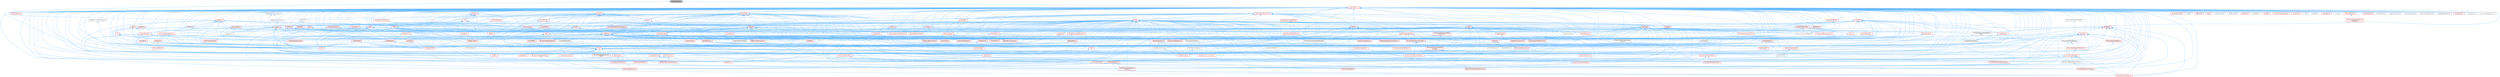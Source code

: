 digraph "FormatStringSan.h"
{
 // INTERACTIVE_SVG=YES
 // LATEX_PDF_SIZE
  bgcolor="transparent";
  edge [fontname=Helvetica,fontsize=10,labelfontname=Helvetica,labelfontsize=10];
  node [fontname=Helvetica,fontsize=10,shape=box,height=0.2,width=0.4];
  Node1 [id="Node000001",label="FormatStringSan.h",height=0.2,width=0.4,color="gray40", fillcolor="grey60", style="filled", fontcolor="black",tooltip=" "];
  Node1 -> Node2 [id="edge1_Node000001_Node000002",dir="back",color="steelblue1",style="solid",tooltip=" "];
  Node2 [id="Node000002",label="AssertionMacros.h",height=0.2,width=0.4,color="red", fillcolor="#FFF0F0", style="filled",URL="$d0/dfa/AssertionMacros_8h.html",tooltip=" "];
  Node2 -> Node3 [id="edge2_Node000002_Node000003",dir="back",color="steelblue1",style="solid",tooltip=" "];
  Node3 [id="Node000003",label="AllocatorFixedSizeFreeList.h",height=0.2,width=0.4,color="grey40", fillcolor="white", style="filled",URL="$dd/d0d/AllocatorFixedSizeFreeList_8h.html",tooltip=" "];
  Node2 -> Node4 [id="edge3_Node000002_Node000004",dir="back",color="steelblue1",style="solid",tooltip=" "];
  Node4 [id="Node000004",label="AnalysisSession.h",height=0.2,width=0.4,color="red", fillcolor="#FFF0F0", style="filled",URL="$d2/dff/AnalysisSession_8h.html",tooltip=" "];
  Node2 -> Node32 [id="edge4_Node000002_Node000032",dir="back",color="steelblue1",style="solid",tooltip=" "];
  Node32 [id="Node000032",label="AnimStateAliasNode.h",height=0.2,width=0.4,color="grey40", fillcolor="white", style="filled",URL="$d1/dd2/AnimStateAliasNode_8h.html",tooltip=" "];
  Node2 -> Node33 [id="edge5_Node000002_Node000033",dir="back",color="steelblue1",style="solid",tooltip=" "];
  Node33 [id="Node000033",label="ApplePlatformString.h",height=0.2,width=0.4,color="red", fillcolor="#FFF0F0", style="filled",URL="$d9/d41/ApplePlatformString_8h.html",tooltip=" "];
  Node2 -> Node36 [id="edge6_Node000002_Node000036",dir="back",color="steelblue1",style="solid",tooltip=" "];
  Node36 [id="Node000036",label="Archive.h",height=0.2,width=0.4,color="red", fillcolor="#FFF0F0", style="filled",URL="$d7/d3b/Archive_8h.html",tooltip=" "];
  Node36 -> Node39 [id="edge7_Node000036_Node000039",dir="back",color="steelblue1",style="solid",tooltip=" "];
  Node39 [id="Node000039",label="ArchiveMD5.h",height=0.2,width=0.4,color="red", fillcolor="#FFF0F0", style="filled",URL="$d8/d7f/ArchiveMD5_8h.html",tooltip=" "];
  Node36 -> Node8301 [id="edge8_Node000036_Node008301",dir="back",color="steelblue1",style="solid",tooltip=" "];
  Node8301 [id="Node008301",label="Array.h",height=0.2,width=0.4,color="red", fillcolor="#FFF0F0", style="filled",URL="$df/dd0/Array_8h.html",tooltip=" "];
  Node8301 -> Node8306 [id="edge9_Node008301_Node008306",dir="back",color="steelblue1",style="solid",tooltip=" "];
  Node8306 [id="Node008306",label="ArrayView.h",height=0.2,width=0.4,color="red", fillcolor="#FFF0F0", style="filled",URL="$d7/df4/ArrayView_8h.html",tooltip=" "];
  Node8306 -> Node959 [id="edge10_Node008306_Node000959",dir="back",color="steelblue1",style="solid",tooltip=" "];
  Node959 [id="Node000959",label="AssetData.h",height=0.2,width=0.4,color="red", fillcolor="#FFF0F0", style="filled",URL="$d9/d19/AssetData_8h.html",tooltip=" "];
  Node8306 -> Node5358 [id="edge11_Node008306_Node005358",dir="back",color="steelblue1",style="solid",tooltip=" "];
  Node5358 [id="Node005358",label="AsyncLoading2.h",height=0.2,width=0.4,color="red", fillcolor="#FFF0F0", style="filled",URL="$dd/db7/AsyncLoading2_8h.html",tooltip=" "];
  Node8306 -> Node1654 [id="edge12_Node008306_Node001654",dir="back",color="steelblue1",style="solid",tooltip=" "];
  Node1654 [id="Node001654",label="AttributesRuntime.h",height=0.2,width=0.4,color="red", fillcolor="#FFF0F0", style="filled",URL="$dc/dc1/AttributesRuntime_8h.html",tooltip=" "];
  Node8306 -> Node5795 [id="edge13_Node008306_Node005795",dir="back",color="steelblue1",style="solid",tooltip=" "];
  Node5795 [id="Node005795",label="ConvexHull2.h",height=0.2,width=0.4,color="grey40", fillcolor="white", style="filled",URL="$df/dc5/ConvexHull2_8h.html",tooltip=" "];
  Node8306 -> Node54 [id="edge14_Node008306_Node000054",dir="back",color="steelblue1",style="solid",tooltip=" "];
  Node54 [id="Node000054",label="Core.h",height=0.2,width=0.4,color="red", fillcolor="#FFF0F0", style="filled",URL="$d6/dd7/Core_8h.html",tooltip=" "];
  Node8306 -> Node63 [id="edge15_Node008306_Node000063",dir="back",color="steelblue1",style="solid",tooltip=" "];
  Node63 [id="Node000063",label="CoreSharedPCH.h",height=0.2,width=0.4,color="red", fillcolor="#FFF0F0", style="filled",URL="$d8/de5/CoreSharedPCH_8h.html",tooltip=" "];
  Node8306 -> Node3206 [id="edge16_Node008306_Node003206",dir="back",color="steelblue1",style="solid",tooltip=" "];
  Node3206 [id="Node003206",label="CurveEditor.h",height=0.2,width=0.4,color="red", fillcolor="#FFF0F0", style="filled",URL="$d1/d27/CurveEditor_8h.html",tooltip=" "];
  Node8306 -> Node5991 [id="edge17_Node008306_Node005991",dir="back",color="steelblue1",style="solid",tooltip=" "];
  Node5991 [id="Node005991",label="DynamicMesh3.h",height=0.2,width=0.4,color="red", fillcolor="#FFF0F0", style="filled",URL="$d5/d34/DynamicMesh3_8h.html",tooltip=" "];
  Node5991 -> Node5792 [id="edge18_Node005991_Node005792",dir="back",color="steelblue1",style="solid",tooltip=" "];
  Node5792 [id="Node005792",label="ConvexDecomposition3.h",height=0.2,width=0.4,color="red", fillcolor="#FFF0F0", style="filled",URL="$d4/d2b/ConvexDecomposition3_8h.html",tooltip=" "];
  Node5991 -> Node6004 [id="edge19_Node005991_Node006004",dir="back",color="steelblue1",style="solid",tooltip=" "];
  Node6004 [id="Node006004",label="DynamicMeshOverlay.h",height=0.2,width=0.4,color="red", fillcolor="#FFF0F0", style="filled",URL="$de/d26/DynamicMeshOverlay_8h.html",tooltip=" "];
  Node6004 -> Node6005 [id="edge20_Node006004_Node006005",dir="back",color="steelblue1",style="solid",tooltip=" "];
  Node6005 [id="Node006005",label="MeshIndexUtil.h",height=0.2,width=0.4,color="grey40", fillcolor="white", style="filled",URL="$db/d70/MeshIndexUtil_8h.html",tooltip=" "];
  Node5991 -> Node6005 [id="edge21_Node005991_Node006005",dir="back",color="steelblue1",style="solid",tooltip=" "];
  Node5991 -> Node272 [id="edge22_Node005991_Node000272",dir="back",color="steelblue1",style="solid",tooltip=" "];
  Node272 [id="Node000272",label="MeshTangents.h",height=0.2,width=0.4,color="red", fillcolor="#FFF0F0", style="filled",URL="$d3/d56/MeshTangents_8h.html",tooltip=" "];
  Node8306 -> Node6004 [id="edge23_Node008306_Node006004",dir="back",color="steelblue1",style="solid",tooltip=" "];
  Node8306 -> Node1170 [id="edge24_Node008306_Node001170",dir="back",color="steelblue1",style="solid",tooltip=" "];
  Node1170 [id="Node001170",label="EdGraphSchema_K2_Actions.h",height=0.2,width=0.4,color="red", fillcolor="#FFF0F0", style="filled",URL="$d8/d9c/EdGraphSchema__K2__Actions_8h.html",tooltip=" "];
  Node8306 -> Node6166 [id="edge25_Node008306_Node006166",dir="back",color="steelblue1",style="solid",tooltip=" "];
  Node6166 [id="Node006166",label="FindReferencersArchive.h",height=0.2,width=0.4,color="red", fillcolor="#FFF0F0", style="filled",URL="$d5/d8f/FindReferencersArchive_8h.html",tooltip=" "];
  Node8306 -> Node6299 [id="edge26_Node008306_Node006299",dir="back",color="steelblue1",style="solid",tooltip=" "];
  Node6299 [id="Node006299",label="GenericOctree.h",height=0.2,width=0.4,color="red", fillcolor="#FFF0F0", style="filled",URL="$de/de6/GenericOctree_8h.html",tooltip=" "];
  Node8306 -> Node8110 [id="edge27_Node008306_Node008110",dir="back",color="steelblue1",style="solid",tooltip=" "];
  Node8110 [id="Node008110",label="GraphConvert.h",height=0.2,width=0.4,color="grey40", fillcolor="white", style="filled",URL="$d8/d11/GraphConvert_8h.html",tooltip=" "];
  Node8306 -> Node8112 [id="edge28_Node008306_Node008112",dir="back",color="steelblue1",style="solid",tooltip=" "];
  Node8112 [id="Node008112",label="Histogram.h",height=0.2,width=0.4,color="red", fillcolor="#FFF0F0", style="filled",URL="$d7/db2/Histogram_8h.html",tooltip=" "];
  Node8112 -> Node63 [id="edge29_Node008112_Node000063",dir="back",color="steelblue1",style="solid",tooltip=" "];
  Node8306 -> Node5343 [id="edge30_Node008306_Node005343",dir="back",color="steelblue1",style="solid",tooltip=" "];
  Node5343 [id="Node005343",label="IPlatformFileManagedStorage\lWrapper.h",height=0.2,width=0.4,color="grey40", fillcolor="white", style="filled",URL="$db/d2e/IPlatformFileManagedStorageWrapper_8h.html",tooltip=" "];
  Node8306 -> Node6424 [id="edge31_Node008306_Node006424",dir="back",color="steelblue1",style="solid",tooltip=" "];
  Node6424 [id="Node006424",label="IoDispatcher.h",height=0.2,width=0.4,color="red", fillcolor="#FFF0F0", style="filled",URL="$d8/d3c/IoDispatcher_8h.html",tooltip=" "];
  Node8306 -> Node5055 [id="edge32_Node008306_Node005055",dir="back",color="steelblue1",style="solid",tooltip=" "];
  Node5055 [id="Node005055",label="Linker.h",height=0.2,width=0.4,color="red", fillcolor="#FFF0F0", style="filled",URL="$d8/d3d/Linker_8h.html",tooltip=" "];
  Node5055 -> Node3018 [id="edge33_Node005055_Node003018",dir="back",color="steelblue1",style="solid",tooltip=" "];
  Node3018 [id="Node003018",label="LinkerLoad.h",height=0.2,width=0.4,color="red", fillcolor="#FFF0F0", style="filled",URL="$d7/def/LinkerLoad_8h.html",tooltip=" "];
  Node8306 -> Node6687 [id="edge34_Node008306_Node006687",dir="back",color="steelblue1",style="solid",tooltip=" "];
  Node6687 [id="Node006687",label="MappedName.h",height=0.2,width=0.4,color="red", fillcolor="#FFF0F0", style="filled",URL="$db/d96/MappedName_8h.html",tooltip=" "];
  Node6687 -> Node5358 [id="edge35_Node006687_Node005358",dir="back",color="steelblue1",style="solid",tooltip=" "];
  Node8306 -> Node5549 [id="edge36_Node008306_Node005549",dir="back",color="steelblue1",style="solid",tooltip=" "];
  Node5549 [id="Node005549",label="MarchingCubes.h",height=0.2,width=0.4,color="red", fillcolor="#FFF0F0", style="filled",URL="$d8/d16/MarchingCubes_8h.html",tooltip=" "];
  Node8306 -> Node5490 [id="edge37_Node008306_Node005490",dir="back",color="steelblue1",style="solid",tooltip=" "];
  Node5490 [id="Node005490",label="MeshAttributeArray.h",height=0.2,width=0.4,color="red", fillcolor="#FFF0F0", style="filled",URL="$dd/dcf/MeshAttributeArray_8h.html",tooltip=" "];
  Node5490 -> Node5499 [id="edge38_Node005490_Node005499",dir="back",color="steelblue1",style="solid",tooltip=" "];
  Node5499 [id="Node005499",label="MeshDescription.h",height=0.2,width=0.4,color="red", fillcolor="#FFF0F0", style="filled",URL="$d5/d91/MeshDescription_8h.html",tooltip=" "];
  Node5490 -> Node5508 [id="edge39_Node005490_Node005508",dir="back",color="steelblue1",style="solid",tooltip=" "];
  Node5508 [id="Node005508",label="MeshElementContainer.h",height=0.2,width=0.4,color="grey40", fillcolor="white", style="filled",URL="$d1/dfa/MeshElementContainer_8h.html",tooltip=" "];
  Node5508 -> Node5499 [id="edge40_Node005508_Node005499",dir="back",color="steelblue1",style="solid",tooltip=" "];
  Node5490 -> Node5509 [id="edge41_Node005490_Node005509",dir="back",color="steelblue1",style="solid",tooltip=" "];
  Node5509 [id="Node005509",label="MeshElementIndexer.h",height=0.2,width=0.4,color="grey40", fillcolor="white", style="filled",URL="$db/d4c/MeshElementIndexer_8h.html",tooltip=" "];
  Node5509 -> Node5499 [id="edge42_Node005509_Node005499",dir="back",color="steelblue1",style="solid",tooltip=" "];
  Node8306 -> Node5499 [id="edge43_Node008306_Node005499",dir="back",color="steelblue1",style="solid",tooltip=" "];
  Node8306 -> Node5509 [id="edge44_Node008306_Node005509",dir="back",color="steelblue1",style="solid",tooltip=" "];
  Node8306 -> Node3668 [id="edge45_Node008306_Node003668",dir="back",color="steelblue1",style="solid",tooltip=" "];
  Node3668 [id="Node003668",label="MovieSceneActorReference\lSection.h",height=0.2,width=0.4,color="red", fillcolor="#FFF0F0", style="filled",URL="$de/d12/MovieSceneActorReferenceSection_8h.html",tooltip=" "];
  Node8306 -> Node4939 [id="edge46_Node008306_Node004939",dir="back",color="steelblue1",style="solid",tooltip=" "];
  Node4939 [id="Node004939",label="MovieSceneChannelData.h",height=0.2,width=0.4,color="red", fillcolor="#FFF0F0", style="filled",URL="$d1/da4/MovieSceneChannelData_8h.html",tooltip=" "];
  Node4939 -> Node3668 [id="edge47_Node004939_Node003668",dir="back",color="steelblue1",style="solid",tooltip=" "];
  Node4939 -> Node3687 [id="edge48_Node004939_Node003687",dir="back",color="steelblue1",style="solid",tooltip=" "];
  Node3687 [id="Node003687",label="MovieSceneIntegerChannel.h",height=0.2,width=0.4,color="red", fillcolor="#FFF0F0", style="filled",URL="$de/d6a/MovieSceneIntegerChannel_8h.html",tooltip=" "];
  Node8306 -> Node3663 [id="edge49_Node008306_Node003663",dir="back",color="steelblue1",style="solid",tooltip=" "];
  Node3663 [id="Node003663",label="MovieSceneChannelProxy.h",height=0.2,width=0.4,color="red", fillcolor="#FFF0F0", style="filled",URL="$d8/dea/MovieSceneChannelProxy_8h.html",tooltip=" "];
  Node8306 -> Node7489 [id="edge50_Node008306_Node007489",dir="back",color="steelblue1",style="solid",tooltip=" "];
  Node7489 [id="Node007489",label="MovieSceneEntityFactory.h",height=0.2,width=0.4,color="red", fillcolor="#FFF0F0", style="filled",URL="$d1/ddb/MovieSceneEntityFactory_8h.html",tooltip=" "];
  Node8306 -> Node3737 [id="edge51_Node008306_Node003737",dir="back",color="steelblue1",style="solid",tooltip=" "];
  Node3737 [id="Node003737",label="MovieSceneEntityManager.h",height=0.2,width=0.4,color="red", fillcolor="#FFF0F0", style="filled",URL="$d5/d5b/MovieSceneEntityManager_8h.html",tooltip=" "];
  Node3737 -> Node3738 [id="edge52_Node003737_Node003738",dir="back",color="steelblue1",style="solid",tooltip=" "];
  Node3738 [id="Node003738",label="MovieSceneComponentAccessors.h",height=0.2,width=0.4,color="red", fillcolor="#FFF0F0", style="filled",URL="$db/d67/MovieSceneComponentAccessors_8h.html",tooltip=" "];
  Node8306 -> Node3893 [id="edge53_Node008306_Node003893",dir="back",color="steelblue1",style="solid",tooltip=" "];
  Node3893 [id="Node003893",label="MovieSceneEntitySystemGraphs.h",height=0.2,width=0.4,color="red", fillcolor="#FFF0F0", style="filled",URL="$dd/ded/MovieSceneEntitySystemGraphs_8h.html",tooltip=" "];
  Node8306 -> Node7484 [id="edge54_Node008306_Node007484",dir="back",color="steelblue1",style="solid",tooltip=" "];
  Node7484 [id="Node007484",label="MovieSceneEntitySystemTypes.h",height=0.2,width=0.4,color="red", fillcolor="#FFF0F0", style="filled",URL="$da/d32/MovieSceneEntitySystemTypes_8h.html",tooltip=" "];
  Node7484 -> Node3738 [id="edge55_Node007484_Node003738",dir="back",color="steelblue1",style="solid",tooltip=" "];
  Node7484 -> Node7489 [id="edge56_Node007484_Node007489",dir="back",color="steelblue1",style="solid",tooltip=" "];
  Node7484 -> Node3737 [id="edge57_Node007484_Node003737",dir="back",color="steelblue1",style="solid",tooltip=" "];
  Node7484 -> Node3893 [id="edge58_Node007484_Node003893",dir="back",color="steelblue1",style="solid",tooltip=" "];
  Node7484 -> Node2716 [id="edge59_Node007484_Node002716",dir="back",color="steelblue1",style="solid",tooltip=" "];
  Node2716 [id="Node002716",label="MovieScenePreAnimatedState\lStorage.h",height=0.2,width=0.4,color="red", fillcolor="#FFF0F0", style="filled",URL="$db/d56/MovieScenePreAnimatedStateStorage_8h.html",tooltip=" "];
  Node7484 -> Node3744 [id="edge60_Node007484_Node003744",dir="back",color="steelblue1",style="solid",tooltip=" "];
  Node3744 [id="Node003744",label="MovieScenePropertyRegistry.h",height=0.2,width=0.4,color="red", fillcolor="#FFF0F0", style="filled",URL="$da/d00/MovieScenePropertyRegistry_8h.html",tooltip=" "];
  Node8306 -> Node7869 [id="edge61_Node008306_Node007869",dir="back",color="steelblue1",style="solid",tooltip=" "];
  Node7869 [id="Node007869",label="MovieSceneEvaluationTree.h",height=0.2,width=0.4,color="red", fillcolor="#FFF0F0", style="filled",URL="$d6/d33/MovieSceneEvaluationTree_8h.html",tooltip=" "];
  Node8306 -> Node3697 [id="edge62_Node008306_Node003697",dir="back",color="steelblue1",style="solid",tooltip=" "];
  Node3697 [id="Node003697",label="MovieSceneInitialValueCache.h",height=0.2,width=0.4,color="red", fillcolor="#FFF0F0", style="filled",URL="$d4/d7f/MovieSceneInitialValueCache_8h.html",tooltip=" "];
  Node8306 -> Node3687 [id="edge63_Node008306_Node003687",dir="back",color="steelblue1",style="solid",tooltip=" "];
  Node8306 -> Node4953 [id="edge64_Node008306_Node004953",dir="back",color="steelblue1",style="solid",tooltip=" "];
  Node4953 [id="Node004953",label="MovieSceneObjectBindingID.h",height=0.2,width=0.4,color="red", fillcolor="#FFF0F0", style="filled",URL="$db/d1f/MovieSceneObjectBindingID_8h.html",tooltip=" "];
  Node4953 -> Node3668 [id="edge65_Node004953_Node003668",dir="back",color="steelblue1",style="solid",tooltip=" "];
  Node4953 -> Node3790 [id="edge66_Node004953_Node003790",dir="back",color="steelblue1",style="solid",tooltip=" "];
  Node3790 [id="Node003790",label="MovieSceneSequence.h",height=0.2,width=0.4,color="red", fillcolor="#FFF0F0", style="filled",URL="$d6/dca/MovieSceneSequence_8h.html",tooltip=" "];
  Node8306 -> Node3744 [id="edge67_Node008306_Node003744",dir="back",color="steelblue1",style="solid",tooltip=" "];
  Node8306 -> Node3900 [id="edge68_Node008306_Node003900",dir="back",color="steelblue1",style="solid",tooltip=" "];
  Node3900 [id="Node003900",label="MovieSceneSection.h",height=0.2,width=0.4,color="red", fillcolor="#FFF0F0", style="filled",URL="$db/d95/MovieSceneSection_8h.html",tooltip=" "];
  Node3900 -> Node3668 [id="edge69_Node003900_Node003668",dir="back",color="steelblue1",style="solid",tooltip=" "];
  Node3900 -> Node2747 [id="edge70_Node003900_Node002747",dir="back",color="steelblue1",style="solid",tooltip=" "];
  Node2747 [id="Node002747",label="MovieSceneEvalTemplate.h",height=0.2,width=0.4,color="red", fillcolor="#FFF0F0", style="filled",URL="$d2/d6c/MovieSceneEvalTemplate_8h.html",tooltip=" "];
  Node3900 -> Node3790 [id="edge71_Node003900_Node003790",dir="back",color="steelblue1",style="solid",tooltip=" "];
  Node8306 -> Node3770 [id="edge72_Node008306_Node003770",dir="back",color="steelblue1",style="solid",tooltip=" "];
  Node3770 [id="Node003770",label="MovieSceneTrack.h",height=0.2,width=0.4,color="red", fillcolor="#FFF0F0", style="filled",URL="$d6/db2/MovieSceneTrack_8h.html",tooltip=" "];
  Node3770 -> Node3778 [id="edge73_Node003770_Node003778",dir="back",color="steelblue1",style="solid",tooltip=" "];
  Node3778 [id="Node003778",label="MovieSceneClipboard.h",height=0.2,width=0.4,color="red", fillcolor="#FFF0F0", style="filled",URL="$d4/dc7/MovieSceneClipboard_8h.html",tooltip=" "];
  Node3770 -> Node3790 [id="edge74_Node003770_Node003790",dir="back",color="steelblue1",style="solid",tooltip=" "];
  Node8306 -> Node4952 [id="edge75_Node008306_Node004952",dir="back",color="steelblue1",style="solid",tooltip=" "];
  Node4952 [id="Node004952",label="MovieSceneTrackImplementation.h",height=0.2,width=0.4,color="red", fillcolor="#FFF0F0", style="filled",URL="$d8/d4a/MovieSceneTrackImplementation_8h.html",tooltip=" "];
  Node8306 -> Node8189 [id="edge76_Node008306_Node008189",dir="back",color="steelblue1",style="solid",tooltip=" "];
  Node8189 [id="Node008189",label="ObservableArray.h",height=0.2,width=0.4,color="red", fillcolor="#FFF0F0", style="filled",URL="$d6/d8c/ObservableArray_8h.html",tooltip=" "];
  Node8301 -> Node958 [id="edge77_Node008301_Node000958",dir="back",color="steelblue1",style="solid",tooltip=" "];
  Node958 [id="Node000958",label="AssetBundleData.h",height=0.2,width=0.4,color="red", fillcolor="#FFF0F0", style="filled",URL="$df/d47/AssetBundleData_8h.html",tooltip=" "];
  Node958 -> Node959 [id="edge78_Node000958_Node000959",dir="back",color="steelblue1",style="solid",tooltip=" "];
  Node8301 -> Node959 [id="edge79_Node008301_Node000959",dir="back",color="steelblue1",style="solid",tooltip=" "];
  Node8301 -> Node5358 [id="edge80_Node008301_Node005358",dir="back",color="steelblue1",style="solid",tooltip=" "];
  Node8301 -> Node8507 [id="edge81_Node008301_Node008507",dir="back",color="steelblue1",style="solid",tooltip=" "];
  Node8507 [id="Node008507",label="BitReader.h",height=0.2,width=0.4,color="red", fillcolor="#FFF0F0", style="filled",URL="$dd/d8b/BitReader_8h.html",tooltip=" "];
  Node8507 -> Node54 [id="edge82_Node008507_Node000054",dir="back",color="steelblue1",style="solid",tooltip=" "];
  Node8507 -> Node4542 [id="edge83_Node008507_Node004542",dir="back",color="steelblue1",style="solid",tooltip=" "];
  Node4542 [id="Node004542",label="CoreNet.h",height=0.2,width=0.4,color="red", fillcolor="#FFF0F0", style="filled",URL="$da/d1a/CoreNet_8h.html",tooltip=" "];
  Node8507 -> Node63 [id="edge84_Node008507_Node000063",dir="back",color="steelblue1",style="solid",tooltip=" "];
  Node8301 -> Node8509 [id="edge85_Node008301_Node008509",dir="back",color="steelblue1",style="solid",tooltip=" "];
  Node8509 [id="Node008509",label="BitWriter.h",height=0.2,width=0.4,color="red", fillcolor="#FFF0F0", style="filled",URL="$d5/d10/BitWriter_8h.html",tooltip=" "];
  Node8509 -> Node54 [id="edge86_Node008509_Node000054",dir="back",color="steelblue1",style="solid",tooltip=" "];
  Node8509 -> Node4542 [id="edge87_Node008509_Node004542",dir="back",color="steelblue1",style="solid",tooltip=" "];
  Node8509 -> Node63 [id="edge88_Node008509_Node000063",dir="back",color="steelblue1",style="solid",tooltip=" "];
  Node8301 -> Node1885 [id="edge89_Node008301_Node001885",dir="back",color="steelblue1",style="solid",tooltip=" "];
  Node1885 [id="Node001885",label="BlueprintActionFilter.h",height=0.2,width=0.4,color="red", fillcolor="#FFF0F0", style="filled",URL="$d5/d2a/BlueprintActionFilter_8h.html",tooltip=" "];
  Node8301 -> Node1019 [id="edge90_Node008301_Node001019",dir="back",color="steelblue1",style="solid",tooltip=" "];
  Node1019 [id="Node001019",label="BlueprintEditorModes.h",height=0.2,width=0.4,color="red", fillcolor="#FFF0F0", style="filled",URL="$d9/d70/BlueprintEditorModes_8h.html",tooltip=" "];
  Node8301 -> Node7904 [id="edge91_Node008301_Node007904",dir="back",color="steelblue1",style="solid",tooltip=" "];
  Node7904 [id="Node007904",label="Box2D.h",height=0.2,width=0.4,color="red", fillcolor="#FFF0F0", style="filled",URL="$d3/d1c/Box2D_8h.html",tooltip=" "];
  Node7904 -> Node748 [id="edge92_Node007904_Node000748",dir="back",color="steelblue1",style="solid",tooltip=" "];
  Node748 [id="Node000748",label="Class.h",height=0.2,width=0.4,color="red", fillcolor="#FFF0F0", style="filled",URL="$d4/d05/Class_8h.html",tooltip=" "];
  Node748 -> Node958 [id="edge93_Node000748_Node000958",dir="back",color="steelblue1",style="solid",tooltip=" "];
  Node748 -> Node959 [id="edge94_Node000748_Node000959",dir="back",color="steelblue1",style="solid",tooltip=" "];
  Node748 -> Node1654 [id="edge95_Node000748_Node001654",dir="back",color="steelblue1",style="solid",tooltip=" "];
  Node748 -> Node1885 [id="edge96_Node000748_Node001885",dir="back",color="steelblue1",style="solid",tooltip=" "];
  Node748 -> Node4542 [id="edge97_Node000748_Node004542",dir="back",color="steelblue1",style="solid",tooltip=" "];
  Node748 -> Node1170 [id="edge98_Node000748_Node001170",dir="back",color="steelblue1",style="solid",tooltip=" "];
  Node748 -> Node4820 [id="edge99_Node000748_Node004820",dir="back",color="steelblue1",style="solid",tooltip=" "];
  Node4820 [id="Node004820",label="GCObjectInfo.h",height=0.2,width=0.4,color="red", fillcolor="#FFF0F0", style="filled",URL="$d3/d0f/GCObjectInfo_8h.html",tooltip=" "];
  Node748 -> Node346 [id="edge100_Node000748_Node000346",dir="back",color="steelblue1",style="solid",tooltip=" "];
  Node346 [id="Node000346",label="InteractiveTool.h",height=0.2,width=0.4,color="red", fillcolor="#FFF0F0", style="filled",URL="$d5/d55/InteractiveTool_8h.html",tooltip=" "];
  Node346 -> Node354 [id="edge101_Node000346_Node000354",dir="back",color="steelblue1",style="solid",tooltip=" "];
  Node354 [id="Node000354",label="EdModeInteractiveToolsContext.h",height=0.2,width=0.4,color="red", fillcolor="#FFF0F0", style="filled",URL="$d7/da4/EdModeInteractiveToolsContext_8h.html",tooltip=" "];
  Node346 -> Node377 [id="edge102_Node000346_Node000377",dir="back",color="steelblue1",style="solid",tooltip=" "];
  Node377 [id="Node000377",label="InteractiveToolBuilder.h",height=0.2,width=0.4,color="red", fillcolor="#FFF0F0", style="filled",URL="$d1/d03/InteractiveToolBuilder_8h.html",tooltip=" "];
  Node748 -> Node3853 [id="edge103_Node000748_Node003853",dir="back",color="steelblue1",style="solid",tooltip=" "];
  Node3853 [id="Node003853",label="LiveLinkTypes.h",height=0.2,width=0.4,color="red", fillcolor="#FFF0F0", style="filled",URL="$d2/d4c/LiveLinkTypes_8h.html",tooltip=" "];
  Node3853 -> Node3877 [id="edge104_Node003853_Node003877",dir="back",color="steelblue1",style="solid",tooltip=" "];
  Node3877 [id="Node003877",label="LiveLinkFrameTranslator.h",height=0.2,width=0.4,color="red", fillcolor="#FFF0F0", style="filled",URL="$d8/df5/LiveLinkFrameTranslator_8h.html",tooltip=" "];
  Node748 -> Node4944 [id="edge105_Node000748_Node004944",dir="back",color="steelblue1",style="solid",tooltip=" "];
  Node4944 [id="Node004944",label="MovieSceneBlendType.h",height=0.2,width=0.4,color="red", fillcolor="#FFF0F0", style="filled",URL="$d9/d2d/MovieSceneBlendType_8h.html",tooltip=" "];
  Node4944 -> Node2745 [id="edge106_Node004944_Node002745",dir="back",color="steelblue1",style="solid",tooltip=" "];
  Node2745 [id="Node002745",label="MovieSceneBlendingAccumulator.h",height=0.2,width=0.4,color="grey40", fillcolor="white", style="filled",URL="$db/dc1/MovieSceneBlendingAccumulator_8h.html",tooltip=" "];
  Node2745 -> Node2746 [id="edge107_Node002745_Node002746",dir="back",color="steelblue1",style="solid",tooltip=" "];
  Node2746 [id="Node002746",label="MovieSceneExecutionTokens.h",height=0.2,width=0.4,color="red", fillcolor="#FFF0F0", style="filled",URL="$d7/dd2/MovieSceneExecutionTokens_8h.html",tooltip=" "];
  Node2746 -> Node2747 [id="edge108_Node002746_Node002747",dir="back",color="steelblue1",style="solid",tooltip=" "];
  Node4944 -> Node3900 [id="edge109_Node004944_Node003900",dir="back",color="steelblue1",style="solid",tooltip=" "];
  Node4944 -> Node3770 [id="edge110_Node004944_Node003770",dir="back",color="steelblue1",style="solid",tooltip=" "];
  Node748 -> Node4939 [id="edge111_Node000748_Node004939",dir="back",color="steelblue1",style="solid",tooltip=" "];
  Node748 -> Node3893 [id="edge112_Node000748_Node003893",dir="back",color="steelblue1",style="solid",tooltip=" "];
  Node748 -> Node2747 [id="edge113_Node000748_Node002747",dir="back",color="steelblue1",style="solid",tooltip=" "];
  Node748 -> Node3687 [id="edge114_Node000748_Node003687",dir="back",color="steelblue1",style="solid",tooltip=" "];
  Node748 -> Node4953 [id="edge115_Node000748_Node004953",dir="back",color="steelblue1",style="solid",tooltip=" "];
  Node748 -> Node4979 [id="edge116_Node000748_Node004979",dir="back",color="steelblue1",style="solid",tooltip=" "];
  Node4979 [id="Node004979",label="MovieSceneSequenceInstance\lData.h",height=0.2,width=0.4,color="red", fillcolor="#FFF0F0", style="filled",URL="$db/d1e/MovieSceneSequenceInstanceData_8h.html",tooltip=" "];
  Node748 -> Node4952 [id="edge117_Node000748_Node004952",dir="back",color="steelblue1",style="solid",tooltip=" "];
  Node7904 -> Node54 [id="edge118_Node007904_Node000054",dir="back",color="steelblue1",style="solid",tooltip=" "];
  Node7904 -> Node5368 [id="edge119_Node007904_Node005368",dir="back",color="steelblue1",style="solid",tooltip=" "];
  Node5368 [id="Node005368",label="CoreMinimal.h",height=0.2,width=0.4,color="red", fillcolor="#FFF0F0", style="filled",URL="$d7/d67/CoreMinimal_8h.html",tooltip=" "];
  Node5368 -> Node32 [id="edge120_Node005368_Node000032",dir="back",color="steelblue1",style="solid",tooltip=" "];
  Node5368 -> Node39 [id="edge121_Node005368_Node000039",dir="back",color="steelblue1",style="solid",tooltip=" "];
  Node5368 -> Node5358 [id="edge122_Node005368_Node005358",dir="back",color="steelblue1",style="solid",tooltip=" "];
  Node5368 -> Node1885 [id="edge123_Node005368_Node001885",dir="back",color="steelblue1",style="solid",tooltip=" "];
  Node5368 -> Node1019 [id="edge124_Node005368_Node001019",dir="back",color="steelblue1",style="solid",tooltip=" "];
  Node5368 -> Node5587 [id="edge125_Node005368_Node005587",dir="back",color="steelblue1",style="solid",tooltip=" "];
  Node5587 [id="Node005587",label="BulkData.h",height=0.2,width=0.4,color="red", fillcolor="#FFF0F0", style="filled",URL="$d4/d8e/BulkData_8h.html",tooltip=" "];
  Node5587 -> Node5588 [id="edge126_Node005587_Node005588",dir="back",color="steelblue1",style="solid",tooltip=" "];
  Node5588 [id="Node005588",label="BulkDataReader.h",height=0.2,width=0.4,color="grey40", fillcolor="white", style="filled",URL="$d4/d9b/BulkDataReader_8h.html",tooltip=" "];
  Node5587 -> Node5590 [id="edge127_Node005587_Node005590",dir="back",color="steelblue1",style="solid",tooltip=" "];
  Node5590 [id="Node005590",label="BulkDataWriter.h",height=0.2,width=0.4,color="grey40", fillcolor="white", style="filled",URL="$dc/dcb/BulkDataWriter_8h.html",tooltip=" "];
  Node5368 -> Node5792 [id="edge128_Node005368_Node005792",dir="back",color="steelblue1",style="solid",tooltip=" "];
  Node5368 -> Node5795 [id="edge129_Node005368_Node005795",dir="back",color="steelblue1",style="solid",tooltip=" "];
  Node5368 -> Node54 [id="edge130_Node005368_Node000054",dir="back",color="steelblue1",style="solid",tooltip=" "];
  Node5368 -> Node63 [id="edge131_Node005368_Node000063",dir="back",color="steelblue1",style="solid",tooltip=" "];
  Node5368 -> Node5980 [id="edge132_Node005368_Node005980",dir="back",color="steelblue1",style="solid",tooltip=" "];
  Node5980 [id="Node005980",label="DynamicRenderScaling.h",height=0.2,width=0.4,color="red", fillcolor="#FFF0F0", style="filled",URL="$df/d37/DynamicRenderScaling_8h.html",tooltip=" "];
  Node5368 -> Node6089 [id="edge133_Node005368_Node006089",dir="back",color="steelblue1",style="solid",tooltip=" "];
  Node6089 [id="Node006089",label="DynamicallyTypedValue.h",height=0.2,width=0.4,color="red", fillcolor="#FFF0F0", style="filled",URL="$db/d80/DynamicallyTypedValue_8h.html",tooltip=" "];
  Node5368 -> Node1170 [id="edge134_Node005368_Node001170",dir="back",color="steelblue1",style="solid",tooltip=" "];
  Node5368 -> Node6166 [id="edge135_Node005368_Node006166",dir="back",color="steelblue1",style="solid",tooltip=" "];
  Node5368 -> Node6172 [id="edge136_Node005368_Node006172",dir="back",color="steelblue1",style="solid",tooltip=" "];
  Node6172 [id="Node006172",label="FleshCollectionUtility.h",height=0.2,width=0.4,color="grey40", fillcolor="white", style="filled",URL="$d4/d53/FleshCollectionUtility_8h.html",tooltip=" "];
  Node5368 -> Node6299 [id="edge137_Node005368_Node006299",dir="back",color="steelblue1",style="solid",tooltip=" "];
  Node5368 -> Node315 [id="edge138_Node005368_Node000315",dir="back",color="steelblue1",style="solid",tooltip=" "];
  Node315 [id="Node000315",label="GlobalShader.h",height=0.2,width=0.4,color="red", fillcolor="#FFF0F0", style="filled",URL="$db/de3/GlobalShader_8h.html",tooltip=" "];
  Node315 -> Node312 [id="edge139_Node000315_Node000312",dir="back",color="steelblue1",style="solid",tooltip=" "];
  Node312 [id="Node000312",label="CopyTextureShaders.h",height=0.2,width=0.4,color="grey40", fillcolor="white", style="filled",URL="$dc/d7f/CopyTextureShaders_8h.html",tooltip=" "];
  Node315 -> Node322 [id="edge140_Node000315_Node000322",dir="back",color="steelblue1",style="solid",tooltip=" "];
  Node322 [id="Node000322",label="OneColorShader.h",height=0.2,width=0.4,color="grey40", fillcolor="white", style="filled",URL="$dc/d2c/OneColorShader_8h.html",tooltip=" "];
  Node5368 -> Node6370 [id="edge141_Node005368_Node006370",dir="back",color="steelblue1",style="solid",tooltip=" "];
  Node6370 [id="Node006370",label="HazardPointer.h",height=0.2,width=0.4,color="red", fillcolor="#FFF0F0", style="filled",URL="$d5/d08/HazardPointer_8h.html",tooltip=" "];
  Node5368 -> Node68 [id="edge142_Node005368_Node000068",dir="back",color="steelblue1",style="solid",tooltip=" "];
  Node68 [id="Node000068",label="HierarchicalLogArchive.h",height=0.2,width=0.4,color="red", fillcolor="#FFF0F0", style="filled",URL="$df/d85/HierarchicalLogArchive_8h.html",tooltip=" "];
  Node5368 -> Node1350 [id="edge143_Node005368_Node001350",dir="back",color="steelblue1",style="solid",tooltip=" "];
  Node1350 [id="Node001350",label="ImaginaryBlueprintData.h",height=0.2,width=0.4,color="grey40", fillcolor="white", style="filled",URL="$d9/d16/ImaginaryBlueprintData_8h.html",tooltip=" "];
  Node5368 -> Node4865 [id="edge144_Node005368_Node004865",dir="back",color="steelblue1",style="solid",tooltip=" "];
  Node4865 [id="Node004865",label="InputState.h",height=0.2,width=0.4,color="red", fillcolor="#FFF0F0", style="filled",URL="$d7/dfa/InputState_8h.html",tooltip=" "];
  Node4865 -> Node354 [id="edge145_Node004865_Node000354",dir="back",color="steelblue1",style="solid",tooltip=" "];
  Node5368 -> Node346 [id="edge146_Node005368_Node000346",dir="back",color="steelblue1",style="solid",tooltip=" "];
  Node5368 -> Node377 [id="edge147_Node005368_Node000377",dir="back",color="steelblue1",style="solid",tooltip=" "];
  Node5368 -> Node1053 [id="edge148_Node005368_Node001053",dir="back",color="steelblue1",style="solid",tooltip=" "];
  Node1053 [id="Node001053",label="K2Node_AddComponent.h",height=0.2,width=0.4,color="red", fillcolor="#FFF0F0", style="filled",URL="$d9/dc9/K2Node__AddComponent_8h.html",tooltip=" "];
  Node5368 -> Node1838 [id="edge149_Node005368_Node001838",dir="back",color="steelblue1",style="solid",tooltip=" "];
  Node1838 [id="Node001838",label="K2Node_MakeContainer.h",height=0.2,width=0.4,color="red", fillcolor="#FFF0F0", style="filled",URL="$d8/de7/K2Node__MakeContainer_8h.html",tooltip=" "];
  Node5368 -> Node1850 [id="edge150_Node005368_Node001850",dir="back",color="steelblue1",style="solid",tooltip=" "];
  Node1850 [id="Node001850",label="K2Node_Switch.h",height=0.2,width=0.4,color="red", fillcolor="#FFF0F0", style="filled",URL="$dc/d1a/K2Node__Switch_8h.html",tooltip=" "];
  Node5368 -> Node5055 [id="edge151_Node005368_Node005055",dir="back",color="steelblue1",style="solid",tooltip=" "];
  Node5368 -> Node3018 [id="edge152_Node005368_Node003018",dir="back",color="steelblue1",style="solid",tooltip=" "];
  Node5368 -> Node3877 [id="edge153_Node005368_Node003877",dir="back",color="steelblue1",style="solid",tooltip=" "];
  Node5368 -> Node6667 [id="edge154_Node005368_Node006667",dir="back",color="steelblue1",style="solid",tooltip=" "];
  Node6667 [id="Node006667",label="LiveLinkSourceFactory.h",height=0.2,width=0.4,color="red", fillcolor="#FFF0F0", style="filled",URL="$d2/d7f/LiveLinkSourceFactory_8h.html",tooltip=" "];
  Node5368 -> Node3853 [id="edge155_Node005368_Node003853",dir="back",color="steelblue1",style="solid",tooltip=" "];
  Node5368 -> Node6687 [id="edge156_Node005368_Node006687",dir="back",color="steelblue1",style="solid",tooltip=" "];
  Node5368 -> Node5490 [id="edge157_Node005368_Node005490",dir="back",color="steelblue1",style="solid",tooltip=" "];
  Node5368 -> Node5508 [id="edge158_Node005368_Node005508",dir="back",color="steelblue1",style="solid",tooltip=" "];
  Node5368 -> Node5509 [id="edge159_Node005368_Node005509",dir="back",color="steelblue1",style="solid",tooltip=" "];
  Node5368 -> Node3668 [id="edge160_Node005368_Node003668",dir="back",color="steelblue1",style="solid",tooltip=" "];
  Node5368 -> Node4944 [id="edge161_Node005368_Node004944",dir="back",color="steelblue1",style="solid",tooltip=" "];
  Node5368 -> Node3778 [id="edge162_Node005368_Node003778",dir="back",color="steelblue1",style="solid",tooltip=" "];
  Node5368 -> Node2747 [id="edge163_Node005368_Node002747",dir="back",color="steelblue1",style="solid",tooltip=" "];
  Node5368 -> Node2746 [id="edge164_Node005368_Node002746",dir="back",color="steelblue1",style="solid",tooltip=" "];
  Node5368 -> Node4953 [id="edge165_Node005368_Node004953",dir="back",color="steelblue1",style="solid",tooltip=" "];
  Node5368 -> Node6856 [id="edge166_Node005368_Node006856",dir="back",color="steelblue1",style="solid",tooltip=" "];
  Node6856 [id="Node006856",label="MovieScenePlayback.h",height=0.2,width=0.4,color="red", fillcolor="#FFF0F0", style="filled",URL="$dc/d44/MovieScenePlayback_8h.html",tooltip=" "];
  Node6856 -> Node2745 [id="edge167_Node006856_Node002745",dir="back",color="steelblue1",style="solid",tooltip=" "];
  Node6856 -> Node3737 [id="edge168_Node006856_Node003737",dir="back",color="steelblue1",style="solid",tooltip=" "];
  Node6856 -> Node2747 [id="edge169_Node006856_Node002747",dir="back",color="steelblue1",style="solid",tooltip=" "];
  Node6856 -> Node2746 [id="edge170_Node006856_Node002746",dir="back",color="steelblue1",style="solid",tooltip=" "];
  Node6856 -> Node4952 [id="edge171_Node006856_Node004952",dir="back",color="steelblue1",style="solid",tooltip=" "];
  Node5368 -> Node3900 [id="edge172_Node005368_Node003900",dir="back",color="steelblue1",style="solid",tooltip=" "];
  Node5368 -> Node3790 [id="edge173_Node005368_Node003790",dir="back",color="steelblue1",style="solid",tooltip=" "];
  Node5368 -> Node4979 [id="edge174_Node005368_Node004979",dir="back",color="steelblue1",style="solid",tooltip=" "];
  Node5368 -> Node4961 [id="edge175_Node005368_Node004961",dir="back",color="steelblue1",style="solid",tooltip=" "];
  Node4961 [id="Node004961",label="MovieSceneSpawnRegister.h",height=0.2,width=0.4,color="red", fillcolor="#FFF0F0", style="filled",URL="$d4/da4/MovieSceneSpawnRegister_8h.html",tooltip=" "];
  Node5368 -> Node6865 [id="edge176_Node005368_Node006865",dir="back",color="steelblue1",style="solid",tooltip=" "];
  Node6865 [id="Node006865",label="MovieSceneTimeWarping.h",height=0.2,width=0.4,color="grey40", fillcolor="white", style="filled",URL="$d1/dcf/MovieSceneTimeWarping_8h.html",tooltip=" "];
  Node6865 -> Node6856 [id="edge177_Node006865_Node006856",dir="back",color="steelblue1",style="solid",tooltip=" "];
  Node6865 -> Node6864 [id="edge178_Node006865_Node006864",dir="back",color="steelblue1",style="solid",tooltip=" "];
  Node6864 [id="Node006864",label="MovieSceneSequenceTransform.h",height=0.2,width=0.4,color="red", fillcolor="#FFF0F0", style="filled",URL="$db/d46/MovieSceneSequenceTransform_8h.html",tooltip=" "];
  Node6864 -> Node6856 [id="edge179_Node006864_Node006856",dir="back",color="steelblue1",style="solid",tooltip=" "];
  Node5368 -> Node3770 [id="edge180_Node005368_Node003770",dir="back",color="steelblue1",style="solid",tooltip=" "];
  Node5368 -> Node4952 [id="edge181_Node005368_Node004952",dir="back",color="steelblue1",style="solid",tooltip=" "];
  Node5368 -> Node6887 [id="edge182_Node005368_Node006887",dir="back",color="steelblue1",style="solid",tooltip=" "];
  Node6887 [id="Node006887",label="NodeDependingOnEnumInterface.h",height=0.2,width=0.4,color="red", fillcolor="#FFF0F0", style="filled",URL="$db/da2/NodeDependingOnEnumInterface_8h.html",tooltip=" "];
  Node5368 -> Node6902 [id="edge183_Node005368_Node006902",dir="back",color="steelblue1",style="solid",tooltip=" "];
  Node6902 [id="Node006902",label="ObjectMemoryAnalyzer.h",height=0.2,width=0.4,color="red", fillcolor="#FFF0F0", style="filled",URL="$d7/d08/ObjectMemoryAnalyzer_8h.html",tooltip=" "];
  Node5368 -> Node5357 [id="edge184_Node005368_Node005357",dir="back",color="steelblue1",style="solid",tooltip=" "];
  Node5357 [id="Node005357",label="ObjectResource.h",height=0.2,width=0.4,color="red", fillcolor="#FFF0F0", style="filled",URL="$d5/d42/ObjectResource_8h.html",tooltip=" "];
  Node5357 -> Node5358 [id="edge185_Node005357_Node005358",dir="back",color="steelblue1",style="solid",tooltip=" "];
  Node5357 -> Node5055 [id="edge186_Node005357_Node005055",dir="back",color="steelblue1",style="solid",tooltip=" "];
  Node5357 -> Node3018 [id="edge187_Node005357_Node003018",dir="back",color="steelblue1",style="solid",tooltip=" "];
  Node5368 -> Node322 [id="edge188_Node005368_Node000322",dir="back",color="steelblue1",style="solid",tooltip=" "];
  Node7904 -> Node63 [id="edge189_Node007904_Node000063",dir="back",color="steelblue1",style="solid",tooltip=" "];
  Node8301 -> Node5587 [id="edge190_Node008301_Node005587",dir="back",color="steelblue1",style="solid",tooltip=" "];
  Node8301 -> Node8511 [id="edge191_Node008301_Node008511",dir="back",color="steelblue1",style="solid",tooltip=" "];
  Node8511 [id="Node008511",label="Change.h",height=0.2,width=0.4,color="red", fillcolor="#FFF0F0", style="filled",URL="$d2/d78/Change_8h.html",tooltip=" "];
  Node8301 -> Node8513 [id="edge192_Node008301_Node008513",dir="back",color="steelblue1",style="solid",tooltip=" "];
  Node8513 [id="Node008513",label="CircularBuffer.h",height=0.2,width=0.4,color="red", fillcolor="#FFF0F0", style="filled",URL="$de/dc4/CircularBuffer_8h.html",tooltip=" "];
  Node8513 -> Node54 [id="edge193_Node008513_Node000054",dir="back",color="steelblue1",style="solid",tooltip=" "];
  Node8301 -> Node748 [id="edge194_Node008301_Node000748",dir="back",color="steelblue1",style="solid",tooltip=" "];
  Node8301 -> Node6078 [id="edge195_Node008301_Node006078",dir="back",color="steelblue1",style="solid",tooltip=" "];
  Node6078 [id="Node006078",label="ColliderMesh.h",height=0.2,width=0.4,color="red", fillcolor="#FFF0F0", style="filled",URL="$d8/d3c/ColliderMesh_8h.html",tooltip=" "];
  Node8301 -> Node7426 [id="edge196_Node008301_Node007426",dir="back",color="steelblue1",style="solid",tooltip=" "];
  Node7426 [id="Node007426",label="Color.h",height=0.2,width=0.4,color="red", fillcolor="#FFF0F0", style="filled",URL="$dd/dac/Color_8h.html",tooltip=" "];
  Node7426 -> Node7438 [id="edge197_Node007426_Node007438",dir="back",color="steelblue1",style="solid",tooltip=" "];
  Node7438 [id="Node007438",label="ColorSpace.h",height=0.2,width=0.4,color="red", fillcolor="#FFF0F0", style="filled",URL="$de/d18/ColorSpace_8h.html",tooltip=" "];
  Node7426 -> Node54 [id="edge198_Node007426_Node000054",dir="back",color="steelblue1",style="solid",tooltip=" "];
  Node7426 -> Node63 [id="edge199_Node007426_Node000063",dir="back",color="steelblue1",style="solid",tooltip=" "];
  Node7426 -> Node3253 [id="edge200_Node007426_Node003253",dir="back",color="steelblue1",style="solid",tooltip=" "];
  Node3253 [id="Node003253",label="DiffUtils.h",height=0.2,width=0.4,color="red", fillcolor="#FFF0F0", style="filled",URL="$d4/d91/DiffUtils_8h.html",tooltip=" "];
  Node7426 -> Node7455 [id="edge201_Node007426_Node007455",dir="back",color="steelblue1",style="solid",tooltip=" "];
  Node7455 [id="Node007455",label="InterpCurve.h",height=0.2,width=0.4,color="red", fillcolor="#FFF0F0", style="filled",URL="$d2/d1c/InterpCurve_8h.html",tooltip=" "];
  Node7455 -> Node54 [id="edge202_Node007455_Node000054",dir="back",color="steelblue1",style="solid",tooltip=" "];
  Node7455 -> Node63 [id="edge203_Node007455_Node000063",dir="back",color="steelblue1",style="solid",tooltip=" "];
  Node7426 -> Node1850 [id="edge204_Node007426_Node001850",dir="back",color="steelblue1",style="solid",tooltip=" "];
  Node7426 -> Node3770 [id="edge205_Node007426_Node003770",dir="back",color="steelblue1",style="solid",tooltip=" "];
  Node7426 -> Node322 [id="edge206_Node007426_Node000322",dir="back",color="steelblue1",style="solid",tooltip=" "];
  Node8301 -> Node8311 [id="edge207_Node008301_Node008311",dir="back",color="steelblue1",style="solid",tooltip=" "];
  Node8311 [id="Node008311",label="CompactBinaryPackage.h",height=0.2,width=0.4,color="grey40", fillcolor="white", style="filled",URL="$de/d7e/CompactBinaryPackage_8h.html",tooltip=" "];
  Node8301 -> Node5792 [id="edge208_Node008301_Node005792",dir="back",color="steelblue1",style="solid",tooltip=" "];
  Node8301 -> Node5795 [id="edge209_Node008301_Node005795",dir="back",color="steelblue1",style="solid",tooltip=" "];
  Node8301 -> Node54 [id="edge210_Node008301_Node000054",dir="back",color="steelblue1",style="solid",tooltip=" "];
  Node8301 -> Node5368 [id="edge211_Node008301_Node005368",dir="back",color="steelblue1",style="solid",tooltip=" "];
  Node8301 -> Node4542 [id="edge212_Node008301_Node004542",dir="back",color="steelblue1",style="solid",tooltip=" "];
  Node8301 -> Node63 [id="edge213_Node008301_Node000063",dir="back",color="steelblue1",style="solid",tooltip=" "];
  Node8301 -> Node3206 [id="edge214_Node008301_Node003206",dir="back",color="steelblue1",style="solid",tooltip=" "];
  Node8301 -> Node3253 [id="edge215_Node008301_Node003253",dir="back",color="steelblue1",style="solid",tooltip=" "];
  Node8301 -> Node5991 [id="edge216_Node008301_Node005991",dir="back",color="steelblue1",style="solid",tooltip=" "];
  Node8301 -> Node6004 [id="edge217_Node008301_Node006004",dir="back",color="steelblue1",style="solid",tooltip=" "];
  Node8301 -> Node5980 [id="edge218_Node008301_Node005980",dir="back",color="steelblue1",style="solid",tooltip=" "];
  Node8301 -> Node1170 [id="edge219_Node008301_Node001170",dir="back",color="steelblue1",style="solid",tooltip=" "];
  Node8301 -> Node354 [id="edge220_Node008301_Node000354",dir="back",color="steelblue1",style="solid",tooltip=" "];
  Node8301 -> Node3260 [id="edge221_Node008301_Node003260",dir="back",color="steelblue1",style="solid",tooltip=" "];
  Node3260 [id="Node003260",label="EnumProperty.h",height=0.2,width=0.4,color="red", fillcolor="#FFF0F0", style="filled",URL="$de/d91/EnumProperty_8h.html",tooltip=" "];
  Node8301 -> Node5346 [id="edge222_Node008301_Node005346",dir="back",color="steelblue1",style="solid",tooltip=" "];
  Node5346 [id="Node005346",label="Field.h",height=0.2,width=0.4,color="red", fillcolor="#FFF0F0", style="filled",URL="$d8/db3/Field_8h.html",tooltip=" "];
  Node5346 -> Node1885 [id="edge223_Node005346_Node001885",dir="back",color="steelblue1",style="solid",tooltip=" "];
  Node5346 -> Node748 [id="edge224_Node005346_Node000748",dir="back",color="steelblue1",style="solid",tooltip=" "];
  Node5346 -> Node4542 [id="edge225_Node005346_Node004542",dir="back",color="steelblue1",style="solid",tooltip=" "];
  Node5346 -> Node3260 [id="edge226_Node005346_Node003260",dir="back",color="steelblue1",style="solid",tooltip=" "];
  Node5346 -> Node5348 [id="edge227_Node005346_Node005348",dir="back",color="steelblue1",style="solid",tooltip=" "];
  Node5348 [id="Node005348",label="FieldPath.h",height=0.2,width=0.4,color="red", fillcolor="#FFF0F0", style="filled",URL="$d7/d6c/FieldPath_8h.html",tooltip=" "];
  Node5348 -> Node748 [id="edge228_Node005348_Node000748",dir="back",color="steelblue1",style="solid",tooltip=" "];
  Node8301 -> Node5348 [id="edge229_Node008301_Node005348",dir="back",color="steelblue1",style="solid",tooltip=" "];
  Node8301 -> Node6166 [id="edge230_Node008301_Node006166",dir="back",color="steelblue1",style="solid",tooltip=" "];
  Node8301 -> Node6299 [id="edge231_Node008301_Node006299",dir="back",color="steelblue1",style="solid",tooltip=" "];
  Node8301 -> Node7694 [id="edge232_Node008301_Node007694",dir="back",color="steelblue1",style="solid",tooltip=" "];
  Node7694 [id="Node007694",label="GenericPlatformCrashContext.h",height=0.2,width=0.4,color="red", fillcolor="#FFF0F0", style="filled",URL="$dd/d2c/GenericPlatformCrashContext_8h.html",tooltip=" "];
  Node8301 -> Node5341 [id="edge233_Node008301_Node005341",dir="back",color="steelblue1",style="solid",tooltip=" "];
  Node5341 [id="Node005341",label="GenericPlatformDriver.h",height=0.2,width=0.4,color="red", fillcolor="#FFF0F0", style="filled",URL="$d6/d35/GenericPlatformDriver_8h.html",tooltip=" "];
  Node8301 -> Node7832 [id="edge234_Node008301_Node007832",dir="back",color="steelblue1",style="solid",tooltip=" "];
  Node7832 [id="Node007832",label="GenericPlatformFile.h",height=0.2,width=0.4,color="red", fillcolor="#FFF0F0", style="filled",URL="$d7/d2d/GenericPlatformFile_8h.html",tooltip=" "];
  Node7832 -> Node7467 [id="edge235_Node007832_Node007467",dir="back",color="steelblue1",style="solid",tooltip=" "];
  Node7467 [id="Node007467",label="AsyncFileHandle.h",height=0.2,width=0.4,color="red", fillcolor="#FFF0F0", style="filled",URL="$df/dc4/AsyncFileHandle_8h.html",tooltip=" "];
  Node7467 -> Node5587 [id="edge236_Node007467_Node005587",dir="back",color="steelblue1",style="solid",tooltip=" "];
  Node7832 -> Node5587 [id="edge237_Node007832_Node005587",dir="back",color="steelblue1",style="solid",tooltip=" "];
  Node7832 -> Node54 [id="edge238_Node007832_Node000054",dir="back",color="steelblue1",style="solid",tooltip=" "];
  Node7832 -> Node63 [id="edge239_Node007832_Node000063",dir="back",color="steelblue1",style="solid",tooltip=" "];
  Node7832 -> Node7454 [id="edge240_Node007832_Node007454",dir="back",color="steelblue1",style="solid",tooltip=" "];
  Node7454 [id="Node007454",label="IPlatformFileCachedWrapper.h",height=0.2,width=0.4,color="grey40", fillcolor="white", style="filled",URL="$d2/d1a/IPlatformFileCachedWrapper_8h.html",tooltip=" "];
  Node7832 -> Node5343 [id="edge241_Node007832_Node005343",dir="back",color="steelblue1",style="solid",tooltip=" "];
  Node7832 -> Node6424 [id="edge242_Node007832_Node006424",dir="back",color="steelblue1",style="solid",tooltip=" "];
  Node8301 -> Node315 [id="edge243_Node008301_Node000315",dir="back",color="steelblue1",style="solid",tooltip=" "];
  Node8301 -> Node8110 [id="edge244_Node008301_Node008110",dir="back",color="steelblue1",style="solid",tooltip=" "];
  Node8301 -> Node6370 [id="edge245_Node008301_Node006370",dir="back",color="steelblue1",style="solid",tooltip=" "];
  Node8301 -> Node8112 [id="edge246_Node008301_Node008112",dir="back",color="steelblue1",style="solid",tooltip=" "];
  Node8301 -> Node7499 [id="edge247_Node008301_Node007499",dir="back",color="steelblue1",style="solid",tooltip=" "];
  Node7499 [id="Node007499",label="IMovieScenePlaybackCapability.h",height=0.2,width=0.4,color="red", fillcolor="#FFF0F0", style="filled",URL="$dd/d2c/IMovieScenePlaybackCapability_8h.html",tooltip=" "];
  Node7499 -> Node4961 [id="edge248_Node007499_Node004961",dir="back",color="steelblue1",style="solid",tooltip=" "];
  Node8301 -> Node5343 [id="edge249_Node008301_Node005343",dir="back",color="steelblue1",style="solid",tooltip=" "];
  Node8301 -> Node1350 [id="edge250_Node008301_Node001350",dir="back",color="steelblue1",style="solid",tooltip=" "];
  Node8301 -> Node8537 [id="edge251_Node008301_Node008537",dir="back",color="steelblue1",style="solid",tooltip=" "];
  Node8537 [id="Node008537",label="IndirectArray.h",height=0.2,width=0.4,color="red", fillcolor="#FFF0F0", style="filled",URL="$de/d0e/IndirectArray_8h.html",tooltip=" "];
  Node8537 -> Node8538 [id="edge252_Node008537_Node008538",dir="back",color="steelblue1",style="solid",tooltip=" "];
  Node8538 [id="Node008538",label="ChunkedArray.h",height=0.2,width=0.4,color="red", fillcolor="#FFF0F0", style="filled",URL="$d8/db0/ChunkedArray_8h.html",tooltip=" "];
  Node8538 -> Node54 [id="edge253_Node008538_Node000054",dir="back",color="steelblue1",style="solid",tooltip=" "];
  Node8538 -> Node63 [id="edge254_Node008538_Node000063",dir="back",color="steelblue1",style="solid",tooltip=" "];
  Node8537 -> Node5792 [id="edge255_Node008537_Node005792",dir="back",color="steelblue1",style="solid",tooltip=" "];
  Node8537 -> Node54 [id="edge256_Node008537_Node000054",dir="back",color="steelblue1",style="solid",tooltip=" "];
  Node8537 -> Node63 [id="edge257_Node008537_Node000063",dir="back",color="steelblue1",style="solid",tooltip=" "];
  Node8301 -> Node346 [id="edge258_Node008301_Node000346",dir="back",color="steelblue1",style="solid",tooltip=" "];
  Node8301 -> Node8015 [id="edge259_Node008301_Node008015",dir="back",color="steelblue1",style="solid",tooltip=" "];
  Node8015 [id="Node008015",label="InternationalizationMetadata.h",height=0.2,width=0.4,color="red", fillcolor="#FFF0F0", style="filled",URL="$dd/df8/InternationalizationMetadata_8h.html",tooltip=" "];
  Node8015 -> Node63 [id="edge260_Node008015_Node000063",dir="back",color="steelblue1",style="solid",tooltip=" "];
  Node8301 -> Node7455 [id="edge261_Node008301_Node007455",dir="back",color="steelblue1",style="solid",tooltip=" "];
  Node8301 -> Node6424 [id="edge262_Node008301_Node006424",dir="back",color="steelblue1",style="solid",tooltip=" "];
  Node8301 -> Node1053 [id="edge263_Node008301_Node001053",dir="back",color="steelblue1",style="solid",tooltip=" "];
  Node8301 -> Node1838 [id="edge264_Node008301_Node001838",dir="back",color="steelblue1",style="solid",tooltip=" "];
  Node8301 -> Node5055 [id="edge265_Node008301_Node005055",dir="back",color="steelblue1",style="solid",tooltip=" "];
  Node8301 -> Node3018 [id="edge266_Node008301_Node003018",dir="back",color="steelblue1",style="solid",tooltip=" "];
  Node8301 -> Node3853 [id="edge267_Node008301_Node003853",dir="back",color="steelblue1",style="solid",tooltip=" "];
  Node8301 -> Node8374 [id="edge268_Node008301_Node008374",dir="back",color="steelblue1",style="solid",tooltip=" "];
  Node8374 [id="Node008374",label="LockFreeList.h",height=0.2,width=0.4,color="red", fillcolor="#FFF0F0", style="filled",URL="$d4/de7/LockFreeList_8h.html",tooltip=" "];
  Node8374 -> Node54 [id="edge269_Node008374_Node000054",dir="back",color="steelblue1",style="solid",tooltip=" "];
  Node8374 -> Node63 [id="edge270_Node008374_Node000063",dir="back",color="steelblue1",style="solid",tooltip=" "];
  Node8374 -> Node8377 [id="edge271_Node008374_Node008377",dir="back",color="steelblue1",style="solid",tooltip=" "];
  Node8377 [id="Node008377",label="LockFreeFixedSizeAllocator.h",height=0.2,width=0.4,color="red", fillcolor="#FFF0F0", style="filled",URL="$d1/d08/LockFreeFixedSizeAllocator_8h.html",tooltip=" "];
  Node8377 -> Node54 [id="edge272_Node008377_Node000054",dir="back",color="steelblue1",style="solid",tooltip=" "];
  Node8377 -> Node63 [id="edge273_Node008377_Node000063",dir="back",color="steelblue1",style="solid",tooltip=" "];
  Node8377 -> Node8378 [id="edge274_Node008377_Node008378",dir="back",color="steelblue1",style="solid",tooltip=" "];
  Node8378 [id="Node008378",label="MemStack.h",height=0.2,width=0.4,color="red", fillcolor="#FFF0F0", style="filled",URL="$d7/de0/MemStack_8h.html",tooltip=" "];
  Node8378 -> Node54 [id="edge275_Node008378_Node000054",dir="back",color="steelblue1",style="solid",tooltip=" "];
  Node8378 -> Node63 [id="edge276_Node008378_Node000063",dir="back",color="steelblue1",style="solid",tooltip=" "];
  Node8378 -> Node8189 [id="edge277_Node008378_Node008189",dir="back",color="steelblue1",style="solid",tooltip=" "];
  Node8301 -> Node6687 [id="edge278_Node008301_Node006687",dir="back",color="steelblue1",style="solid",tooltip=" "];
  Node8301 -> Node5549 [id="edge279_Node008301_Node005549",dir="back",color="steelblue1",style="solid",tooltip=" "];
  Node8301 -> Node7705 [id="edge280_Node008301_Node007705",dir="back",color="steelblue1",style="solid",tooltip=" "];
  Node7705 [id="Node007705",label="MemoryImage.h",height=0.2,width=0.4,color="red", fillcolor="#FFF0F0", style="filled",URL="$d1/df7/MemoryImage_8h.html",tooltip=" "];
  Node7705 -> Node315 [id="edge281_Node007705_Node000315",dir="back",color="steelblue1",style="solid",tooltip=" "];
  Node8301 -> Node5490 [id="edge282_Node008301_Node005490",dir="back",color="steelblue1",style="solid",tooltip=" "];
  Node8301 -> Node5499 [id="edge283_Node008301_Node005499",dir="back",color="steelblue1",style="solid",tooltip=" "];
  Node8301 -> Node5508 [id="edge284_Node008301_Node005508",dir="back",color="steelblue1",style="solid",tooltip=" "];
  Node8301 -> Node5509 [id="edge285_Node008301_Node005509",dir="back",color="steelblue1",style="solid",tooltip=" "];
  Node8301 -> Node6005 [id="edge286_Node008301_Node006005",dir="back",color="steelblue1",style="solid",tooltip=" "];
  Node8301 -> Node272 [id="edge287_Node008301_Node000272",dir="back",color="steelblue1",style="solid",tooltip=" "];
  Node8301 -> Node7983 [id="edge288_Node008301_Node007983",dir="back",color="steelblue1",style="solid",tooltip=" "];
  Node7983 [id="Node007983",label="ModuleManager.h",height=0.2,width=0.4,color="red", fillcolor="#FFF0F0", style="filled",URL="$d3/dd3/ModuleManager_8h.html",tooltip=" "];
  Node7983 -> Node1885 [id="edge289_Node007983_Node001885",dir="back",color="steelblue1",style="solid",tooltip=" "];
  Node7983 -> Node63 [id="edge290_Node007983_Node000063",dir="back",color="steelblue1",style="solid",tooltip=" "];
  Node8301 -> Node2744 [id="edge291_Node008301_Node002744",dir="back",color="steelblue1",style="solid",tooltip=" "];
  Node2744 [id="Node002744",label="MovieSceneAccumulatedBlend\lState.h",height=0.2,width=0.4,color="grey40", fillcolor="white", style="filled",URL="$d6/d13/MovieSceneAccumulatedBlendState_8h.html",tooltip=" "];
  Node2744 -> Node2745 [id="edge292_Node002744_Node002745",dir="back",color="steelblue1",style="solid",tooltip=" "];
  Node8301 -> Node3668 [id="edge293_Node008301_Node003668",dir="back",color="steelblue1",style="solid",tooltip=" "];
  Node8301 -> Node4939 [id="edge294_Node008301_Node004939",dir="back",color="steelblue1",style="solid",tooltip=" "];
  Node8301 -> Node3663 [id="edge295_Node008301_Node003663",dir="back",color="steelblue1",style="solid",tooltip=" "];
  Node8301 -> Node3778 [id="edge296_Node008301_Node003778",dir="back",color="steelblue1",style="solid",tooltip=" "];
  Node8301 -> Node2757 [id="edge297_Node008301_Node002757",dir="back",color="steelblue1",style="solid",tooltip=" "];
  Node2757 [id="Node002757",label="MovieSceneCompiledDataManager.h",height=0.2,width=0.4,color="grey40", fillcolor="white", style="filled",URL="$d7/d59/MovieSceneCompiledDataManager_8h.html",tooltip=" "];
  Node8301 -> Node3738 [id="edge298_Node008301_Node003738",dir="back",color="steelblue1",style="solid",tooltip=" "];
  Node8301 -> Node7489 [id="edge299_Node008301_Node007489",dir="back",color="steelblue1",style="solid",tooltip=" "];
  Node8301 -> Node3737 [id="edge300_Node008301_Node003737",dir="back",color="steelblue1",style="solid",tooltip=" "];
  Node8301 -> Node3893 [id="edge301_Node008301_Node003893",dir="back",color="steelblue1",style="solid",tooltip=" "];
  Node8301 -> Node7484 [id="edge302_Node008301_Node007484",dir="back",color="steelblue1",style="solid",tooltip=" "];
  Node8301 -> Node7869 [id="edge303_Node008301_Node007869",dir="back",color="steelblue1",style="solid",tooltip=" "];
  Node8301 -> Node2746 [id="edge304_Node008301_Node002746",dir="back",color="steelblue1",style="solid",tooltip=" "];
  Node8301 -> Node3687 [id="edge305_Node008301_Node003687",dir="back",color="steelblue1",style="solid",tooltip=" "];
  Node8301 -> Node6856 [id="edge306_Node008301_Node006856",dir="back",color="steelblue1",style="solid",tooltip=" "];
  Node8301 -> Node3742 [id="edge307_Node008301_Node003742",dir="back",color="steelblue1",style="solid",tooltip=" "];
  Node3742 [id="Node003742",label="MovieScenePreAnimatedState\lExtension.h",height=0.2,width=0.4,color="red", fillcolor="#FFF0F0", style="filled",URL="$dc/de7/MovieScenePreAnimatedStateExtension_8h.html",tooltip=" "];
  Node3742 -> Node2716 [id="edge308_Node003742_Node002716",dir="back",color="steelblue1",style="solid",tooltip=" "];
  Node8301 -> Node3744 [id="edge309_Node008301_Node003744",dir="back",color="steelblue1",style="solid",tooltip=" "];
  Node8301 -> Node3900 [id="edge310_Node008301_Node003900",dir="back",color="steelblue1",style="solid",tooltip=" "];
  Node8301 -> Node3790 [id="edge311_Node008301_Node003790",dir="back",color="steelblue1",style="solid",tooltip=" "];
  Node8301 -> Node6864 [id="edge312_Node008301_Node006864",dir="back",color="steelblue1",style="solid",tooltip=" "];
  Node8301 -> Node3770 [id="edge313_Node008301_Node003770",dir="back",color="steelblue1",style="solid",tooltip=" "];
  Node8301 -> Node6902 [id="edge314_Node008301_Node006902",dir="back",color="steelblue1",style="solid",tooltip=" "];
  Node8301 -> Node8189 [id="edge315_Node008301_Node008189",dir="back",color="steelblue1",style="solid",tooltip=" "];
  Node36 -> Node959 [id="edge316_Node000036_Node000959",dir="back",color="steelblue1",style="solid",tooltip=" "];
  Node36 -> Node5358 [id="edge317_Node000036_Node005358",dir="back",color="steelblue1",style="solid",tooltip=" "];
  Node36 -> Node8573 [id="edge318_Node000036_Node008573",dir="back",color="steelblue1",style="solid",tooltip=" "];
  Node8573 [id="Node008573",label="BitArchive.h",height=0.2,width=0.4,color="grey40", fillcolor="white", style="filled",URL="$dd/d81/BitArchive_8h.html",tooltip=" "];
  Node8573 -> Node8507 [id="edge319_Node008573_Node008507",dir="back",color="steelblue1",style="solid",tooltip=" "];
  Node8573 -> Node8509 [id="edge320_Node008573_Node008509",dir="back",color="steelblue1",style="solid",tooltip=" "];
  Node36 -> Node8574 [id="edge321_Node000036_Node008574",dir="back",color="steelblue1",style="solid",tooltip=" "];
  Node8574 [id="Node008574",label="BitArray.h",height=0.2,width=0.4,color="red", fillcolor="#FFF0F0", style="filled",URL="$d1/de4/BitArray_8h.html",tooltip=" "];
  Node8574 -> Node54 [id="edge322_Node008574_Node000054",dir="back",color="steelblue1",style="solid",tooltip=" "];
  Node8574 -> Node5368 [id="edge323_Node008574_Node005368",dir="back",color="steelblue1",style="solid",tooltip=" "];
  Node8574 -> Node4542 [id="edge324_Node008574_Node004542",dir="back",color="steelblue1",style="solid",tooltip=" "];
  Node8574 -> Node63 [id="edge325_Node008574_Node000063",dir="back",color="steelblue1",style="solid",tooltip=" "];
  Node8574 -> Node5499 [id="edge326_Node008574_Node005499",dir="back",color="steelblue1",style="solid",tooltip=" "];
  Node8574 -> Node5508 [id="edge327_Node008574_Node005508",dir="back",color="steelblue1",style="solid",tooltip=" "];
  Node8574 -> Node3756 [id="edge328_Node008574_Node003756",dir="back",color="steelblue1",style="solid",tooltip=" "];
  Node3756 [id="Node003756",label="MovieSceneBlenderSystem.h",height=0.2,width=0.4,color="red", fillcolor="#FFF0F0", style="filled",URL="$d6/d7b/MovieSceneBlenderSystem_8h.html",tooltip=" "];
  Node8574 -> Node7489 [id="edge329_Node008574_Node007489",dir="back",color="steelblue1",style="solid",tooltip=" "];
  Node8574 -> Node7948 [id="edge330_Node008574_Node007948",dir="back",color="steelblue1",style="solid",tooltip=" "];
  Node7948 [id="Node007948",label="MovieSceneEntityIDs.h",height=0.2,width=0.4,color="red", fillcolor="#FFF0F0", style="filled",URL="$db/d36/MovieSceneEntityIDs_8h.html",tooltip=" "];
  Node7948 -> Node3738 [id="edge331_Node007948_Node003738",dir="back",color="steelblue1",style="solid",tooltip=" "];
  Node7948 -> Node7489 [id="edge332_Node007948_Node007489",dir="back",color="steelblue1",style="solid",tooltip=" "];
  Node7948 -> Node3737 [id="edge333_Node007948_Node003737",dir="back",color="steelblue1",style="solid",tooltip=" "];
  Node7948 -> Node7484 [id="edge334_Node007948_Node007484",dir="back",color="steelblue1",style="solid",tooltip=" "];
  Node7948 -> Node3697 [id="edge335_Node007948_Node003697",dir="back",color="steelblue1",style="solid",tooltip=" "];
  Node7948 -> Node2716 [id="edge336_Node007948_Node002716",dir="back",color="steelblue1",style="solid",tooltip=" "];
  Node7948 -> Node3744 [id="edge337_Node007948_Node003744",dir="back",color="steelblue1",style="solid",tooltip=" "];
  Node8574 -> Node3737 [id="edge338_Node008574_Node003737",dir="back",color="steelblue1",style="solid",tooltip=" "];
  Node8574 -> Node3893 [id="edge339_Node008574_Node003893",dir="back",color="steelblue1",style="solid",tooltip=" "];
  Node8574 -> Node7484 [id="edge340_Node008574_Node007484",dir="back",color="steelblue1",style="solid",tooltip=" "];
  Node36 -> Node8308 [id="edge341_Node000036_Node008308",dir="back",color="steelblue1",style="solid",tooltip=" "];
  Node8308 [id="Node008308",label="Blake3.h",height=0.2,width=0.4,color="red", fillcolor="#FFF0F0", style="filled",URL="$d2/db0/Blake3_8h.html",tooltip=" "];
  Node8308 -> Node8309 [id="edge342_Node008308_Node008309",dir="back",color="steelblue1",style="solid",tooltip=" "];
  Node8309 [id="Node008309",label="IoHash.h",height=0.2,width=0.4,color="red", fillcolor="#FFF0F0", style="filled",URL="$d0/d97/IoHash_8h.html",tooltip=" "];
  Node8309 -> Node959 [id="edge343_Node008309_Node000959",dir="back",color="steelblue1",style="solid",tooltip=" "];
  Node8309 -> Node8310 [id="edge344_Node008309_Node008310",dir="back",color="steelblue1",style="solid",tooltip=" "];
  Node8310 [id="Node008310",label="CompactBinary.h",height=0.2,width=0.4,color="red", fillcolor="#FFF0F0", style="filled",URL="$da/d73/CompactBinary_8h.html",tooltip=" "];
  Node8310 -> Node8311 [id="edge345_Node008310_Node008311",dir="back",color="steelblue1",style="solid",tooltip=" "];
  Node8309 -> Node8311 [id="edge346_Node008309_Node008311",dir="back",color="steelblue1",style="solid",tooltip=" "];
  Node8309 -> Node6424 [id="edge347_Node008309_Node006424",dir="back",color="steelblue1",style="solid",tooltip=" "];
  Node8308 -> Node7704 [id="edge348_Node008308_Node007704",dir="back",color="steelblue1",style="solid",tooltip=" "];
  Node7704 [id="Node007704",label="MemoryHasher.h",height=0.2,width=0.4,color="red", fillcolor="#FFF0F0", style="filled",URL="$d5/de0/MemoryHasher_8h.html",tooltip=" "];
  Node36 -> Node7904 [id="edge349_Node000036_Node007904",dir="back",color="steelblue1",style="solid",tooltip=" "];
  Node36 -> Node8576 [id="edge350_Node000036_Node008576",dir="back",color="steelblue1",style="solid",tooltip=" "];
  Node8576 [id="Node008576",label="BufferReader.h",height=0.2,width=0.4,color="red", fillcolor="#FFF0F0", style="filled",URL="$d4/d3f/BufferReader_8h.html",tooltip=" "];
  Node8576 -> Node5588 [id="edge351_Node008576_Node005588",dir="back",color="steelblue1",style="solid",tooltip=" "];
  Node8576 -> Node54 [id="edge352_Node008576_Node000054",dir="back",color="steelblue1",style="solid",tooltip=" "];
  Node8576 -> Node63 [id="edge353_Node008576_Node000063",dir="back",color="steelblue1",style="solid",tooltip=" "];
  Node36 -> Node8371 [id="edge354_Node000036_Node008371",dir="back",color="steelblue1",style="solid",tooltip=" "];
  Node8371 [id="Node008371",label="BufferWriter.h",height=0.2,width=0.4,color="grey40", fillcolor="white", style="filled",URL="$de/d1c/BufferWriter_8h.html",tooltip=" "];
  Node8371 -> Node54 [id="edge355_Node008371_Node000054",dir="back",color="steelblue1",style="solid",tooltip=" "];
  Node36 -> Node5587 [id="edge356_Node000036_Node005587",dir="back",color="steelblue1",style="solid",tooltip=" "];
  Node36 -> Node5590 [id="edge357_Node000036_Node005590",dir="back",color="steelblue1",style="solid",tooltip=" "];
  Node36 -> Node7426 [id="edge358_Node000036_Node007426",dir="back",color="steelblue1",style="solid",tooltip=" "];
  Node36 -> Node7438 [id="edge359_Node000036_Node007438",dir="back",color="steelblue1",style="solid",tooltip=" "];
  Node36 -> Node54 [id="edge360_Node000036_Node000054",dir="back",color="steelblue1",style="solid",tooltip=" "];
  Node36 -> Node5368 [id="edge361_Node000036_Node005368",dir="back",color="steelblue1",style="solid",tooltip=" "];
  Node36 -> Node63 [id="edge362_Node000036_Node000063",dir="back",color="steelblue1",style="solid",tooltip=" "];
  Node36 -> Node5991 [id="edge363_Node000036_Node005991",dir="back",color="steelblue1",style="solid",tooltip=" "];
  Node36 -> Node5346 [id="edge364_Node000036_Node005346",dir="back",color="steelblue1",style="solid",tooltip=" "];
  Node36 -> Node7881 [id="edge365_Node000036_Node007881",dir="back",color="steelblue1",style="solid",tooltip=" "];
  Node7881 [id="Node007881",label="Guid.h",height=0.2,width=0.4,color="red", fillcolor="#FFF0F0", style="filled",URL="$d6/d2a/Guid_8h.html",tooltip=" "];
  Node7881 -> Node959 [id="edge366_Node007881_Node000959",dir="back",color="steelblue1",style="solid",tooltip=" "];
  Node7881 -> Node748 [id="edge367_Node007881_Node000748",dir="back",color="steelblue1",style="solid",tooltip=" "];
  Node7881 -> Node54 [id="edge368_Node007881_Node000054",dir="back",color="steelblue1",style="solid",tooltip=" "];
  Node7881 -> Node63 [id="edge369_Node007881_Node000063",dir="back",color="steelblue1",style="solid",tooltip=" "];
  Node7881 -> Node5346 [id="edge370_Node007881_Node005346",dir="back",color="steelblue1",style="solid",tooltip=" "];
  Node7881 -> Node6424 [id="edge371_Node007881_Node006424",dir="back",color="steelblue1",style="solid",tooltip=" "];
  Node7881 -> Node3853 [id="edge372_Node007881_Node003853",dir="back",color="steelblue1",style="solid",tooltip=" "];
  Node7881 -> Node5499 [id="edge373_Node007881_Node005499",dir="back",color="steelblue1",style="solid",tooltip=" "];
  Node7881 -> Node3668 [id="edge374_Node007881_Node003668",dir="back",color="steelblue1",style="solid",tooltip=" "];
  Node7881 -> Node2757 [id="edge375_Node007881_Node002757",dir="back",color="steelblue1",style="solid",tooltip=" "];
  Node7881 -> Node7948 [id="edge376_Node007881_Node007948",dir="back",color="steelblue1",style="solid",tooltip=" "];
  Node7881 -> Node4953 [id="edge377_Node007881_Node004953",dir="back",color="steelblue1",style="solid",tooltip=" "];
  Node7881 -> Node3790 [id="edge378_Node007881_Node003790",dir="back",color="steelblue1",style="solid",tooltip=" "];
  Node7881 -> Node4961 [id="edge379_Node007881_Node004961",dir="back",color="steelblue1",style="solid",tooltip=" "];
  Node7881 -> Node3770 [id="edge380_Node007881_Node003770",dir="back",color="steelblue1",style="solid",tooltip=" "];
  Node7881 -> Node5357 [id="edge381_Node007881_Node005357",dir="back",color="steelblue1",style="solid",tooltip=" "];
  Node36 -> Node7454 [id="edge382_Node000036_Node007454",dir="back",color="steelblue1",style="solid",tooltip=" "];
  Node36 -> Node6424 [id="edge383_Node000036_Node006424",dir="back",color="steelblue1",style="solid",tooltip=" "];
  Node36 -> Node8309 [id="edge384_Node000036_Node008309",dir="back",color="steelblue1",style="solid",tooltip=" "];
  Node36 -> Node3018 [id="edge385_Node000036_Node003018",dir="back",color="steelblue1",style="solid",tooltip=" "];
  Node36 -> Node3853 [id="edge386_Node000036_Node003853",dir="back",color="steelblue1",style="solid",tooltip=" "];
  Node36 -> Node8435 [id="edge387_Node000036_Node008435",dir="back",color="steelblue1",style="solid",tooltip=" "];
  Node8435 [id="Node008435",label="MemoryArchive.h",height=0.2,width=0.4,color="red", fillcolor="#FFF0F0", style="filled",URL="$d8/d5b/MemoryArchive_8h.html",tooltip=" "];
  Node8435 -> Node54 [id="edge388_Node008435_Node000054",dir="back",color="steelblue1",style="solid",tooltip=" "];
  Node8435 -> Node63 [id="edge389_Node008435_Node000063",dir="back",color="steelblue1",style="solid",tooltip=" "];
  Node8435 -> Node7704 [id="edge390_Node008435_Node007704",dir="back",color="steelblue1",style="solid",tooltip=" "];
  Node8435 -> Node8381 [id="edge391_Node008435_Node008381",dir="back",color="steelblue1",style="solid",tooltip=" "];
  Node8381 [id="Node008381",label="MemoryWriter.h",height=0.2,width=0.4,color="red", fillcolor="#FFF0F0", style="filled",URL="$d5/dce/MemoryWriter_8h.html",tooltip=" "];
  Node8381 -> Node54 [id="edge392_Node008381_Node000054",dir="back",color="steelblue1",style="solid",tooltip=" "];
  Node8381 -> Node63 [id="edge393_Node008381_Node000063",dir="back",color="steelblue1",style="solid",tooltip=" "];
  Node36 -> Node7705 [id="edge394_Node000036_Node007705",dir="back",color="steelblue1",style="solid",tooltip=" "];
  Node36 -> Node5490 [id="edge395_Node000036_Node005490",dir="back",color="steelblue1",style="solid",tooltip=" "];
  Node36 -> Node5508 [id="edge396_Node000036_Node005508",dir="back",color="steelblue1",style="solid",tooltip=" "];
  Node36 -> Node7983 [id="edge397_Node000036_Node007983",dir="back",color="steelblue1",style="solid",tooltip=" "];
  Node36 -> Node7869 [id="edge398_Node000036_Node007869",dir="back",color="steelblue1",style="solid",tooltip=" "];
  Node36 -> Node8580 [id="edge399_Node000036_Node008580",dir="back",color="steelblue1",style="solid",tooltip=" "];
  Node8580 [id="Node008580",label="Optional.h",height=0.2,width=0.4,color="red", fillcolor="#FFF0F0", style="filled",URL="$d2/dae/Optional_8h.html",tooltip=" "];
  Node8580 -> Node959 [id="edge400_Node008580_Node000959",dir="back",color="steelblue1",style="solid",tooltip=" "];
  Node8580 -> Node748 [id="edge401_Node008580_Node000748",dir="back",color="steelblue1",style="solid",tooltip=" "];
  Node8580 -> Node54 [id="edge402_Node008580_Node000054",dir="back",color="steelblue1",style="solid",tooltip=" "];
  Node8580 -> Node5368 [id="edge403_Node008580_Node005368",dir="back",color="steelblue1",style="solid",tooltip=" "];
  Node8580 -> Node63 [id="edge404_Node008580_Node000063",dir="back",color="steelblue1",style="solid",tooltip=" "];
  Node8580 -> Node3206 [id="edge405_Node008580_Node003206",dir="back",color="steelblue1",style="solid",tooltip=" "];
  Node8580 -> Node5991 [id="edge406_Node008580_Node005991",dir="back",color="steelblue1",style="solid",tooltip=" "];
  Node8580 -> Node354 [id="edge407_Node008580_Node000354",dir="back",color="steelblue1",style="solid",tooltip=" "];
  Node8580 -> Node5346 [id="edge408_Node008580_Node005346",dir="back",color="steelblue1",style="solid",tooltip=" "];
  Node8580 -> Node7694 [id="edge409_Node008580_Node007694",dir="back",color="steelblue1",style="solid",tooltip=" "];
  Node8580 -> Node5341 [id="edge410_Node008580_Node005341",dir="back",color="steelblue1",style="solid",tooltip=" "];
  Node8580 -> Node5343 [id="edge411_Node008580_Node005343",dir="back",color="steelblue1",style="solid",tooltip=" "];
  Node8580 -> Node346 [id="edge412_Node008580_Node000346",dir="back",color="steelblue1",style="solid",tooltip=" "];
  Node8580 -> Node3018 [id="edge413_Node008580_Node003018",dir="back",color="steelblue1",style="solid",tooltip=" "];
  Node8580 -> Node7983 [id="edge414_Node008580_Node007983",dir="back",color="steelblue1",style="solid",tooltip=" "];
  Node8580 -> Node3778 [id="edge415_Node008580_Node003778",dir="back",color="steelblue1",style="solid",tooltip=" "];
  Node8580 -> Node2757 [id="edge416_Node008580_Node002757",dir="back",color="steelblue1",style="solid",tooltip=" "];
  Node8580 -> Node3697 [id="edge417_Node008580_Node003697",dir="back",color="steelblue1",style="solid",tooltip=" "];
  Node8580 -> Node3687 [id="edge418_Node008580_Node003687",dir="back",color="steelblue1",style="solid",tooltip=" "];
  Node8580 -> Node6856 [id="edge419_Node008580_Node006856",dir="back",color="steelblue1",style="solid",tooltip=" "];
  Node8580 -> Node3744 [id="edge420_Node008580_Node003744",dir="back",color="steelblue1",style="solid",tooltip=" "];
  Node8580 -> Node3900 [id="edge421_Node008580_Node003900",dir="back",color="steelblue1",style="solid",tooltip=" "];
  Node2 -> Node39 [id="edge422_Node000002_Node000039",dir="back",color="steelblue1",style="solid",tooltip=" "];
  Node2 -> Node8301 [id="edge423_Node000002_Node008301",dir="back",color="steelblue1",style="solid",tooltip=" "];
  Node2 -> Node8306 [id="edge424_Node000002_Node008306",dir="back",color="steelblue1",style="solid",tooltip=" "];
  Node2 -> Node958 [id="edge425_Node000002_Node000958",dir="back",color="steelblue1",style="solid",tooltip=" "];
  Node2 -> Node959 [id="edge426_Node000002_Node000959",dir="back",color="steelblue1",style="solid",tooltip=" "];
  Node2 -> Node6442 [id="edge427_Node000002_Node006442",dir="back",color="steelblue1",style="solid",tooltip=" "];
  Node6442 [id="Node006442",label="Async.h",height=0.2,width=0.4,color="red", fillcolor="#FFF0F0", style="filled",URL="$d7/ddf/Async_8h.html",tooltip=" "];
  Node6442 -> Node5343 [id="edge428_Node006442_Node005343",dir="back",color="steelblue1",style="solid",tooltip=" "];
  Node2 -> Node7467 [id="edge429_Node000002_Node007467",dir="back",color="steelblue1",style="solid",tooltip=" "];
  Node2 -> Node5358 [id="edge430_Node000002_Node005358",dir="back",color="steelblue1",style="solid",tooltip=" "];
  Node2 -> Node6374 [id="edge431_Node000002_Node006374",dir="back",color="steelblue1",style="solid",tooltip=" "];
  Node6374 [id="Node006374",label="AsyncWork.h",height=0.2,width=0.4,color="red", fillcolor="#FFF0F0", style="filled",URL="$da/d9a/AsyncWork_8h.html",tooltip=" "];
  Node6374 -> Node54 [id="edge432_Node006374_Node000054",dir="back",color="steelblue1",style="solid",tooltip=" "];
  Node6374 -> Node63 [id="edge433_Node006374_Node000063",dir="back",color="steelblue1",style="solid",tooltip=" "];
  Node2 -> Node1654 [id="edge434_Node000002_Node001654",dir="back",color="steelblue1",style="solid",tooltip=" "];
  Node2 -> Node8598 [id="edge435_Node000002_Node008598",dir="back",color="steelblue1",style="solid",tooltip=" "];
  Node8598 [id="Node008598",label="BigInt.h",height=0.2,width=0.4,color="grey40", fillcolor="white", style="filled",URL="$db/d27/BigInt_8h.html",tooltip=" "];
  Node2 -> Node8573 [id="edge436_Node000002_Node008573",dir="back",color="steelblue1",style="solid",tooltip=" "];
  Node2 -> Node8574 [id="edge437_Node000002_Node008574",dir="back",color="steelblue1",style="solid",tooltip=" "];
  Node2 -> Node8507 [id="edge438_Node000002_Node008507",dir="back",color="steelblue1",style="solid",tooltip=" "];
  Node2 -> Node8509 [id="edge439_Node000002_Node008509",dir="back",color="steelblue1",style="solid",tooltip=" "];
  Node2 -> Node8308 [id="edge440_Node000002_Node008308",dir="back",color="steelblue1",style="solid",tooltip=" "];
  Node2 -> Node1885 [id="edge441_Node000002_Node001885",dir="back",color="steelblue1",style="solid",tooltip=" "];
  Node2 -> Node1019 [id="edge442_Node000002_Node001019",dir="back",color="steelblue1",style="solid",tooltip=" "];
  Node2 -> Node5364 [id="edge443_Node000002_Node005364",dir="back",color="steelblue1",style="solid",tooltip=" "];
  Node5364 [id="Node005364",label="Box.h",height=0.2,width=0.4,color="red", fillcolor="#FFF0F0", style="filled",URL="$de/d0f/Box_8h.html",tooltip=" "];
  Node5364 -> Node54 [id="edge444_Node005364_Node000054",dir="back",color="steelblue1",style="solid",tooltip=" "];
  Node5364 -> Node5368 [id="edge445_Node005364_Node005368",dir="back",color="steelblue1",style="solid",tooltip=" "];
  Node5364 -> Node63 [id="edge446_Node005364_Node000063",dir="back",color="steelblue1",style="solid",tooltip=" "];
  Node5364 -> Node6299 [id="edge447_Node005364_Node006299",dir="back",color="steelblue1",style="solid",tooltip=" "];
  Node5364 -> Node5499 [id="edge448_Node005364_Node005499",dir="back",color="steelblue1",style="solid",tooltip=" "];
  Node2 -> Node7904 [id="edge449_Node000002_Node007904",dir="back",color="steelblue1",style="solid",tooltip=" "];
  Node2 -> Node8576 [id="edge450_Node000002_Node008576",dir="back",color="steelblue1",style="solid",tooltip=" "];
  Node2 -> Node8371 [id="edge451_Node000002_Node008371",dir="back",color="steelblue1",style="solid",tooltip=" "];
  Node2 -> Node5587 [id="edge452_Node000002_Node005587",dir="back",color="steelblue1",style="solid",tooltip=" "];
  Node2 -> Node5588 [id="edge453_Node000002_Node005588",dir="back",color="steelblue1",style="solid",tooltip=" "];
  Node2 -> Node5590 [id="edge454_Node000002_Node005590",dir="back",color="steelblue1",style="solid",tooltip=" "];
  Node2 -> Node8599 [id="edge455_Node000002_Node008599",dir="back",color="steelblue1",style="solid",tooltip=" "];
  Node8599 [id="Node008599",label="COMPointer.h",height=0.2,width=0.4,color="red", fillcolor="#FFF0F0", style="filled",URL="$d1/d32/Microsoft_2COMPointer_8h.html",tooltip=" "];
  Node2 -> Node8601 [id="edge456_Node000002_Node008601",dir="back",color="steelblue1",style="solid",tooltip=" "];
  Node8601 [id="Node008601",label="CString.h",height=0.2,width=0.4,color="red", fillcolor="#FFF0F0", style="filled",URL="$d2/d49/CString_8h.html",tooltip=" "];
  Node8601 -> Node959 [id="edge457_Node008601_Node000959",dir="back",color="steelblue1",style="solid",tooltip=" "];
  Node8601 -> Node748 [id="edge458_Node008601_Node000748",dir="back",color="steelblue1",style="solid",tooltip=" "];
  Node8601 -> Node54 [id="edge459_Node008601_Node000054",dir="back",color="steelblue1",style="solid",tooltip=" "];
  Node8601 -> Node5368 [id="edge460_Node008601_Node005368",dir="back",color="steelblue1",style="solid",tooltip=" "];
  Node8601 -> Node63 [id="edge461_Node008601_Node000063",dir="back",color="steelblue1",style="solid",tooltip=" "];
  Node8601 -> Node8602 [id="edge462_Node008601_Node008602",dir="back",color="steelblue1",style="solid",tooltip=" "];
  Node8602 [id="Node008602",label="Crc.h",height=0.2,width=0.4,color="red", fillcolor="#FFF0F0", style="filled",URL="$d4/dd2/Crc_8h.html",tooltip=" "];
  Node8602 -> Node7426 [id="edge463_Node008602_Node007426",dir="back",color="steelblue1",style="solid",tooltip=" "];
  Node8602 -> Node54 [id="edge464_Node008602_Node000054",dir="back",color="steelblue1",style="solid",tooltip=" "];
  Node8602 -> Node5368 [id="edge465_Node008602_Node005368",dir="back",color="steelblue1",style="solid",tooltip=" "];
  Node8602 -> Node63 [id="edge466_Node008602_Node000063",dir="back",color="steelblue1",style="solid",tooltip=" "];
  Node8602 -> Node7881 [id="edge467_Node008602_Node007881",dir="back",color="steelblue1",style="solid",tooltip=" "];
  Node8602 -> Node7705 [id="edge468_Node008602_Node007705",dir="back",color="steelblue1",style="solid",tooltip=" "];
  Node8602 -> Node5490 [id="edge469_Node008602_Node005490",dir="back",color="steelblue1",style="solid",tooltip=" "];
  Node8601 -> Node5346 [id="edge470_Node008601_Node005346",dir="back",color="steelblue1",style="solid",tooltip=" "];
  Node8601 -> Node8640 [id="edge471_Node008601_Node008640",dir="back",color="steelblue1",style="solid",tooltip=" "];
  Node8640 [id="Node008640",label="Fnv.h",height=0.2,width=0.4,color="grey40", fillcolor="white", style="filled",URL="$da/de6/Misc_2Fnv_8h.html",tooltip=" "];
  Node8601 -> Node7705 [id="edge472_Node008601_Node007705",dir="back",color="steelblue1",style="solid",tooltip=" "];
  Node8601 -> Node5357 [id="edge473_Node008601_Node005357",dir="back",color="steelblue1",style="solid",tooltip=" "];
  Node2 -> Node8511 [id="edge474_Node000002_Node008511",dir="back",color="steelblue1",style="solid",tooltip=" "];
  Node2 -> Node8538 [id="edge475_Node000002_Node008538",dir="back",color="steelblue1",style="solid",tooltip=" "];
  Node2 -> Node8513 [id="edge476_Node000002_Node008513",dir="back",color="steelblue1",style="solid",tooltip=" "];
  Node2 -> Node748 [id="edge477_Node000002_Node000748",dir="back",color="steelblue1",style="solid",tooltip=" "];
  Node2 -> Node6078 [id="edge478_Node000002_Node006078",dir="back",color="steelblue1",style="solid",tooltip=" "];
  Node2 -> Node7426 [id="edge479_Node000002_Node007426",dir="back",color="steelblue1",style="solid",tooltip=" "];
  Node2 -> Node7438 [id="edge480_Node000002_Node007438",dir="back",color="steelblue1",style="solid",tooltip=" "];
  Node2 -> Node8310 [id="edge481_Node000002_Node008310",dir="back",color="steelblue1",style="solid",tooltip=" "];
  Node2 -> Node8311 [id="edge482_Node000002_Node008311",dir="back",color="steelblue1",style="solid",tooltip=" "];
  Node2 -> Node8646 [id="edge483_Node000002_Node008646",dir="back",color="steelblue1",style="solid",tooltip=" "];
  Node8646 [id="Node008646",label="ContainerAllocationPolicies.h",height=0.2,width=0.4,color="red", fillcolor="#FFF0F0", style="filled",URL="$d7/dff/ContainerAllocationPolicies_8h.html",tooltip=" "];
  Node8646 -> Node8301 [id="edge484_Node008646_Node008301",dir="back",color="steelblue1",style="solid",tooltip=" "];
  Node8646 -> Node959 [id="edge485_Node008646_Node000959",dir="back",color="steelblue1",style="solid",tooltip=" "];
  Node8646 -> Node8574 [id="edge486_Node008646_Node008574",dir="back",color="steelblue1",style="solid",tooltip=" "];
  Node8646 -> Node5587 [id="edge487_Node008646_Node005587",dir="back",color="steelblue1",style="solid",tooltip=" "];
  Node8646 -> Node8646 [id="edge488_Node008646_Node008646",dir="back",color="steelblue1",style="solid",tooltip=" "];
  Node8646 -> Node54 [id="edge489_Node008646_Node000054",dir="back",color="steelblue1",style="solid",tooltip=" "];
  Node8646 -> Node5368 [id="edge490_Node008646_Node005368",dir="back",color="steelblue1",style="solid",tooltip=" "];
  Node8646 -> Node63 [id="edge491_Node008646_Node000063",dir="back",color="steelblue1",style="solid",tooltip=" "];
  Node8646 -> Node5980 [id="edge492_Node008646_Node005980",dir="back",color="steelblue1",style="solid",tooltip=" "];
  Node8646 -> Node6299 [id="edge493_Node008646_Node006299",dir="back",color="steelblue1",style="solid",tooltip=" "];
  Node8646 -> Node8606 [id="edge494_Node008646_Node008606",dir="back",color="steelblue1",style="solid",tooltip=" "];
  Node8606 [id="Node008606",label="HashTable.h",height=0.2,width=0.4,color="red", fillcolor="#FFF0F0", style="filled",URL="$dd/d84/HashTable_8h.html",tooltip=" "];
  Node8606 -> Node7705 [id="edge495_Node008606_Node007705",dir="back",color="steelblue1",style="solid",tooltip=" "];
  Node8646 -> Node8537 [id="edge496_Node008646_Node008537",dir="back",color="steelblue1",style="solid",tooltip=" "];
  Node8646 -> Node5549 [id="edge497_Node008646_Node005549",dir="back",color="steelblue1",style="solid",tooltip=" "];
  Node8646 -> Node8378 [id="edge498_Node008646_Node008378",dir="back",color="steelblue1",style="solid",tooltip=" "];
  Node8646 -> Node7705 [id="edge499_Node008646_Node007705",dir="back",color="steelblue1",style="solid",tooltip=" "];
  Node8646 -> Node5490 [id="edge500_Node008646_Node005490",dir="back",color="steelblue1",style="solid",tooltip=" "];
  Node8646 -> Node5499 [id="edge501_Node008646_Node005499",dir="back",color="steelblue1",style="solid",tooltip=" "];
  Node8646 -> Node5508 [id="edge502_Node008646_Node005508",dir="back",color="steelblue1",style="solid",tooltip=" "];
  Node8646 -> Node5509 [id="edge503_Node008646_Node005509",dir="back",color="steelblue1",style="solid",tooltip=" "];
  Node8646 -> Node7983 [id="edge504_Node008646_Node007983",dir="back",color="steelblue1",style="solid",tooltip=" "];
  Node8646 -> Node3663 [id="edge505_Node008646_Node003663",dir="back",color="steelblue1",style="solid",tooltip=" "];
  Node8646 -> Node7948 [id="edge506_Node008646_Node007948",dir="back",color="steelblue1",style="solid",tooltip=" "];
  Node8646 -> Node3893 [id="edge507_Node008646_Node003893",dir="back",color="steelblue1",style="solid",tooltip=" "];
  Node8646 -> Node3742 [id="edge508_Node008646_Node003742",dir="back",color="steelblue1",style="solid",tooltip=" "];
  Node8646 -> Node3790 [id="edge509_Node008646_Node003790",dir="back",color="steelblue1",style="solid",tooltip=" "];
  Node2 -> Node5792 [id="edge510_Node000002_Node005792",dir="back",color="steelblue1",style="solid",tooltip=" "];
  Node2 -> Node5795 [id="edge511_Node000002_Node005795",dir="back",color="steelblue1",style="solid",tooltip=" "];
  Node2 -> Node312 [id="edge512_Node000002_Node000312",dir="back",color="steelblue1",style="solid",tooltip=" "];
  Node2 -> Node54 [id="edge513_Node000002_Node000054",dir="back",color="steelblue1",style="solid",tooltip=" "];
  Node2 -> Node5368 [id="edge514_Node000002_Node005368",dir="back",color="steelblue1",style="solid",tooltip=" "];
  Node2 -> Node4542 [id="edge515_Node000002_Node004542",dir="back",color="steelblue1",style="solid",tooltip=" "];
  Node2 -> Node63 [id="edge516_Node000002_Node000063",dir="back",color="steelblue1",style="solid",tooltip=" "];
  Node2 -> Node8602 [id="edge517_Node000002_Node008602",dir="back",color="steelblue1",style="solid",tooltip=" "];
  Node2 -> Node3206 [id="edge518_Node000002_Node003206",dir="back",color="steelblue1",style="solid",tooltip=" "];
  Node2 -> Node7741 [id="edge519_Node000002_Node007741",dir="back",color="steelblue1",style="solid",tooltip=" "];
  Node7741 [id="Node007741",label="CurveEditorScreenSpace.h",height=0.2,width=0.4,color="red", fillcolor="#FFF0F0", style="filled",URL="$db/d23/CurveEditorScreenSpace_8h.html",tooltip=" "];
  Node7741 -> Node3206 [id="edge520_Node007741_Node003206",dir="back",color="steelblue1",style="solid",tooltip=" "];
  Node2 -> Node8146 [id="edge521_Node000002_Node008146",dir="back",color="steelblue1",style="solid",tooltip=" "];
  Node8146 [id="Node008146",label="Delegate.h",height=0.2,width=0.4,color="red", fillcolor="#FFF0F0", style="filled",URL="$d4/d80/Delegate_8h.html",tooltip=" "];
  Node8146 -> Node1885 [id="edge522_Node008146_Node001885",dir="back",color="steelblue1",style="solid",tooltip=" "];
  Node8146 -> Node54 [id="edge523_Node008146_Node000054",dir="back",color="steelblue1",style="solid",tooltip=" "];
  Node8146 -> Node5368 [id="edge524_Node008146_Node005368",dir="back",color="steelblue1",style="solid",tooltip=" "];
  Node8146 -> Node4542 [id="edge525_Node008146_Node004542",dir="back",color="steelblue1",style="solid",tooltip=" "];
  Node8146 -> Node63 [id="edge526_Node008146_Node000063",dir="back",color="steelblue1",style="solid",tooltip=" "];
  Node8146 -> Node3206 [id="edge527_Node008146_Node003206",dir="back",color="steelblue1",style="solid",tooltip=" "];
  Node8146 -> Node8151 [id="edge528_Node008146_Node008151",dir="back",color="steelblue1",style="solid",tooltip=" "];
  Node8151 [id="Node008151",label="DelegateFilter.h",height=0.2,width=0.4,color="grey40", fillcolor="white", style="filled",URL="$d8/dad/DelegateFilter_8h.html",tooltip=" "];
  Node8146 -> Node3253 [id="edge529_Node008146_Node003253",dir="back",color="steelblue1",style="solid",tooltip=" "];
  Node8146 -> Node354 [id="edge530_Node008146_Node000354",dir="back",color="steelblue1",style="solid",tooltip=" "];
  Node8146 -> Node5346 [id="edge531_Node008146_Node005346",dir="back",color="steelblue1",style="solid",tooltip=" "];
  Node8146 -> Node7694 [id="edge532_Node008146_Node007694",dir="back",color="steelblue1",style="solid",tooltip=" "];
  Node8146 -> Node8047 [id="edge533_Node008146_Node008047",dir="back",color="steelblue1",style="solid",tooltip=" "];
  Node8047 [id="Node008047",label="IConsoleManager.h",height=0.2,width=0.4,color="red", fillcolor="#FFF0F0", style="filled",URL="$dd/d0d/IConsoleManager_8h.html",tooltip=" "];
  Node8047 -> Node1885 [id="edge534_Node008047_Node001885",dir="back",color="steelblue1",style="solid",tooltip=" "];
  Node8047 -> Node54 [id="edge535_Node008047_Node000054",dir="back",color="steelblue1",style="solid",tooltip=" "];
  Node8047 -> Node63 [id="edge536_Node008047_Node000063",dir="back",color="steelblue1",style="solid",tooltip=" "];
  Node8047 -> Node5980 [id="edge537_Node008047_Node005980",dir="back",color="steelblue1",style="solid",tooltip=" "];
  Node8146 -> Node1350 [id="edge538_Node008146_Node001350",dir="back",color="steelblue1",style="solid",tooltip=" "];
  Node8146 -> Node346 [id="edge539_Node008146_Node000346",dir="back",color="steelblue1",style="solid",tooltip=" "];
  Node8146 -> Node6424 [id="edge540_Node008146_Node006424",dir="back",color="steelblue1",style="solid",tooltip=" "];
  Node8146 -> Node6667 [id="edge541_Node008146_Node006667",dir="back",color="steelblue1",style="solid",tooltip=" "];
  Node8146 -> Node7983 [id="edge542_Node008146_Node007983",dir="back",color="steelblue1",style="solid",tooltip=" "];
  Node8146 -> Node3663 [id="edge543_Node008146_Node003663",dir="back",color="steelblue1",style="solid",tooltip=" "];
  Node8146 -> Node8189 [id="edge544_Node008146_Node008189",dir="back",color="steelblue1",style="solid",tooltip=" "];
  Node2 -> Node8151 [id="edge545_Node000002_Node008151",dir="back",color="steelblue1",style="solid",tooltip=" "];
  Node2 -> Node8291 [id="edge546_Node000002_Node008291",dir="back",color="steelblue1",style="solid",tooltip=" "];
  Node8291 [id="Node008291",label="DelegateInstanceInterface.h",height=0.2,width=0.4,color="grey40", fillcolor="white", style="filled",URL="$de/d82/DelegateInstanceInterface_8h.html",tooltip=" "];
  Node8291 -> Node8146 [id="edge547_Node008291_Node008146",dir="back",color="steelblue1",style="solid",tooltip=" "];
  Node8291 -> Node8206 [id="edge548_Node008291_Node008206",dir="back",color="steelblue1",style="solid",tooltip=" "];
  Node8206 [id="Node008206",label="DelegateInstancesImpl.h",height=0.2,width=0.4,color="grey40", fillcolor="white", style="filled",URL="$d5/dc6/DelegateInstancesImpl_8h.html",tooltip=" "];
  Node8206 -> Node8146 [id="edge549_Node008206_Node008146",dir="back",color="steelblue1",style="solid",tooltip=" "];
  Node2 -> Node8206 [id="edge550_Node000002_Node008206",dir="back",color="steelblue1",style="solid",tooltip=" "];
  Node2 -> Node8648 [id="edge551_Node000002_Node008648",dir="back",color="steelblue1",style="solid",tooltip=" "];
  Node8648 [id="Node008648",label="Deque.h",height=0.2,width=0.4,color="red", fillcolor="#FFF0F0", style="filled",URL="$d5/d8f/Deque_8h.html",tooltip=" "];
  Node2 -> Node7816 [id="edge552_Node000002_Node007816",dir="back",color="steelblue1",style="solid",tooltip=" "];
  Node7816 [id="Node007816",label="DiagnosticTable.h",height=0.2,width=0.4,color="grey40", fillcolor="white", style="filled",URL="$d8/dd1/DiagnosticTable_8h.html",tooltip=" "];
  Node2 -> Node3253 [id="edge553_Node000002_Node003253",dir="back",color="steelblue1",style="solid",tooltip=" "];
  Node2 -> Node5991 [id="edge554_Node000002_Node005991",dir="back",color="steelblue1",style="solid",tooltip=" "];
  Node2 -> Node6004 [id="edge555_Node000002_Node006004",dir="back",color="steelblue1",style="solid",tooltip=" "];
  Node2 -> Node5980 [id="edge556_Node000002_Node005980",dir="back",color="steelblue1",style="solid",tooltip=" "];
  Node2 -> Node6089 [id="edge557_Node000002_Node006089",dir="back",color="steelblue1",style="solid",tooltip=" "];
  Node2 -> Node1170 [id="edge558_Node000002_Node001170",dir="back",color="steelblue1",style="solid",tooltip=" "];
  Node2 -> Node354 [id="edge559_Node000002_Node000354",dir="back",color="steelblue1",style="solid",tooltip=" "];
  Node2 -> Node3260 [id="edge560_Node000002_Node003260",dir="back",color="steelblue1",style="solid",tooltip=" "];
  Node2 -> Node8649 [id="edge561_Node000002_Node008649",dir="back",color="steelblue1",style="solid",tooltip=" "];
  Node8649 [id="Node008649",label="Exec.h",height=0.2,width=0.4,color="red", fillcolor="#FFF0F0", style="filled",URL="$de/ddb/Exec_8h.html",tooltip=" "];
  Node8649 -> Node54 [id="edge562_Node008649_Node000054",dir="back",color="steelblue1",style="solid",tooltip=" "];
  Node8649 -> Node5368 [id="edge563_Node008649_Node005368",dir="back",color="steelblue1",style="solid",tooltip=" "];
  Node8649 -> Node63 [id="edge564_Node008649_Node000063",dir="back",color="steelblue1",style="solid",tooltip=" "];
  Node2 -> Node5346 [id="edge565_Node000002_Node005346",dir="back",color="steelblue1",style="solid",tooltip=" "];
  Node2 -> Node5348 [id="edge566_Node000002_Node005348",dir="back",color="steelblue1",style="solid",tooltip=" "];
  Node2 -> Node6166 [id="edge567_Node000002_Node006166",dir="back",color="steelblue1",style="solid",tooltip=" "];
  Node2 -> Node6172 [id="edge568_Node000002_Node006172",dir="back",color="steelblue1",style="solid",tooltip=" "];
  Node2 -> Node8640 [id="edge569_Node000002_Node008640",dir="back",color="steelblue1",style="solid",tooltip=" "];
  Node2 -> Node8760 [id="edge570_Node000002_Node008760",dir="back",color="steelblue1",style="solid",tooltip=" "];
  Node8760 [id="Node008760",label="FrameTime.h",height=0.2,width=0.4,color="red", fillcolor="#FFF0F0", style="filled",URL="$d8/d9a/FrameTime_8h.html",tooltip=" "];
  Node8760 -> Node3853 [id="edge571_Node008760_Node003853",dir="back",color="steelblue1",style="solid",tooltip=" "];
  Node8760 -> Node3668 [id="edge572_Node008760_Node003668",dir="back",color="steelblue1",style="solid",tooltip=" "];
  Node8760 -> Node4939 [id="edge573_Node008760_Node004939",dir="back",color="steelblue1",style="solid",tooltip=" "];
  Node8760 -> Node3778 [id="edge574_Node008760_Node003778",dir="back",color="steelblue1",style="solid",tooltip=" "];
  Node8760 -> Node2757 [id="edge575_Node008760_Node002757",dir="back",color="steelblue1",style="solid",tooltip=" "];
  Node8760 -> Node2747 [id="edge576_Node008760_Node002747",dir="back",color="steelblue1",style="solid",tooltip=" "];
  Node8760 -> Node2746 [id="edge577_Node008760_Node002746",dir="back",color="steelblue1",style="solid",tooltip=" "];
  Node8760 -> Node3687 [id="edge578_Node008760_Node003687",dir="back",color="steelblue1",style="solid",tooltip=" "];
  Node8760 -> Node6856 [id="edge579_Node008760_Node006856",dir="back",color="steelblue1",style="solid",tooltip=" "];
  Node8760 -> Node3900 [id="edge580_Node008760_Node003900",dir="back",color="steelblue1",style="solid",tooltip=" "];
  Node8760 -> Node6864 [id="edge581_Node008760_Node006864",dir="back",color="steelblue1",style="solid",tooltip=" "];
  Node8760 -> Node7871 [id="edge582_Node008760_Node007871",dir="back",color="steelblue1",style="solid",tooltip=" "];
  Node7871 [id="Node007871",label="MovieSceneTimeHelpers.h",height=0.2,width=0.4,color="red", fillcolor="#FFF0F0", style="filled",URL="$df/d6a/MovieSceneTimeHelpers_8h.html",tooltip=" "];
  Node7871 -> Node6856 [id="edge583_Node007871_Node006856",dir="back",color="steelblue1",style="solid",tooltip=" "];
  Node8760 -> Node6865 [id="edge584_Node008760_Node006865",dir="back",color="steelblue1",style="solid",tooltip=" "];
  Node2 -> Node8672 [id="edge585_Node000002_Node008672",dir="back",color="steelblue1",style="solid",tooltip=" "];
  Node8672 [id="Node008672",label="Function.h",height=0.2,width=0.4,color="red", fillcolor="#FFF0F0", style="filled",URL="$df/df5/Function_8h.html",tooltip=" "];
  Node8672 -> Node6442 [id="edge586_Node008672_Node006442",dir="back",color="steelblue1",style="solid",tooltip=" "];
  Node8672 -> Node7467 [id="edge587_Node008672_Node007467",dir="back",color="steelblue1",style="solid",tooltip=" "];
  Node8672 -> Node5587 [id="edge588_Node008672_Node005587",dir="back",color="steelblue1",style="solid",tooltip=" "];
  Node8672 -> Node6078 [id="edge589_Node008672_Node006078",dir="back",color="steelblue1",style="solid",tooltip=" "];
  Node8672 -> Node8310 [id="edge590_Node008672_Node008310",dir="back",color="steelblue1",style="solid",tooltip=" "];
  Node8672 -> Node8311 [id="edge591_Node008672_Node008311",dir="back",color="steelblue1",style="solid",tooltip=" "];
  Node8672 -> Node5795 [id="edge592_Node008672_Node005795",dir="back",color="steelblue1",style="solid",tooltip=" "];
  Node8672 -> Node54 [id="edge593_Node008672_Node000054",dir="back",color="steelblue1",style="solid",tooltip=" "];
  Node8672 -> Node5368 [id="edge594_Node008672_Node005368",dir="back",color="steelblue1",style="solid",tooltip=" "];
  Node8672 -> Node63 [id="edge595_Node008672_Node000063",dir="back",color="steelblue1",style="solid",tooltip=" "];
  Node8672 -> Node5991 [id="edge596_Node008672_Node005991",dir="back",color="steelblue1",style="solid",tooltip=" "];
  Node8672 -> Node6004 [id="edge597_Node008672_Node006004",dir="back",color="steelblue1",style="solid",tooltip=" "];
  Node8672 -> Node1170 [id="edge598_Node008672_Node001170",dir="back",color="steelblue1",style="solid",tooltip=" "];
  Node8672 -> Node7820 [id="edge599_Node008672_Node007820",dir="back",color="steelblue1",style="solid",tooltip=" "];
  Node7820 [id="Node007820",label="Future.h",height=0.2,width=0.4,color="red", fillcolor="#FFF0F0", style="filled",URL="$da/db2/Future_8h.html",tooltip=" "];
  Node7820 -> Node6442 [id="edge600_Node007820_Node006442",dir="back",color="steelblue1",style="solid",tooltip=" "];
  Node7820 -> Node63 [id="edge601_Node007820_Node000063",dir="back",color="steelblue1",style="solid",tooltip=" "];
  Node7820 -> Node6424 [id="edge602_Node007820_Node006424",dir="back",color="steelblue1",style="solid",tooltip=" "];
  Node8672 -> Node7694 [id="edge603_Node008672_Node007694",dir="back",color="steelblue1",style="solid",tooltip=" "];
  Node8672 -> Node7832 [id="edge604_Node008672_Node007832",dir="back",color="steelblue1",style="solid",tooltip=" "];
  Node8672 -> Node346 [id="edge605_Node008672_Node000346",dir="back",color="steelblue1",style="solid",tooltip=" "];
  Node8672 -> Node6424 [id="edge606_Node008672_Node006424",dir="back",color="steelblue1",style="solid",tooltip=" "];
  Node8672 -> Node8374 [id="edge607_Node008672_Node008374",dir="back",color="steelblue1",style="solid",tooltip=" "];
  Node8672 -> Node8084 [id="edge608_Node008672_Node008084",dir="back",color="steelblue1",style="solid",tooltip=" "];
  Node8084 [id="Node008084",label="Map.h",height=0.2,width=0.4,color="red", fillcolor="#FFF0F0", style="filled",URL="$df/d79/Map_8h.html",tooltip=" "];
  Node8084 -> Node959 [id="edge609_Node008084_Node000959",dir="back",color="steelblue1",style="solid",tooltip=" "];
  Node8084 -> Node1654 [id="edge610_Node008084_Node001654",dir="back",color="steelblue1",style="solid",tooltip=" "];
  Node8084 -> Node1885 [id="edge611_Node008084_Node001885",dir="back",color="steelblue1",style="solid",tooltip=" "];
  Node8084 -> Node1019 [id="edge612_Node008084_Node001019",dir="back",color="steelblue1",style="solid",tooltip=" "];
  Node8084 -> Node5587 [id="edge613_Node008084_Node005587",dir="back",color="steelblue1",style="solid",tooltip=" "];
  Node8084 -> Node748 [id="edge614_Node008084_Node000748",dir="back",color="steelblue1",style="solid",tooltip=" "];
  Node8084 -> Node5792 [id="edge615_Node008084_Node005792",dir="back",color="steelblue1",style="solid",tooltip=" "];
  Node8084 -> Node54 [id="edge616_Node008084_Node000054",dir="back",color="steelblue1",style="solid",tooltip=" "];
  Node8084 -> Node5368 [id="edge617_Node008084_Node005368",dir="back",color="steelblue1",style="solid",tooltip=" "];
  Node8084 -> Node4542 [id="edge618_Node008084_Node004542",dir="back",color="steelblue1",style="solid",tooltip=" "];
  Node8084 -> Node63 [id="edge619_Node008084_Node000063",dir="back",color="steelblue1",style="solid",tooltip=" "];
  Node8084 -> Node3206 [id="edge620_Node008084_Node003206",dir="back",color="steelblue1",style="solid",tooltip=" "];
  Node8084 -> Node354 [id="edge621_Node008084_Node000354",dir="back",color="steelblue1",style="solid",tooltip=" "];
  Node8084 -> Node5346 [id="edge622_Node008084_Node005346",dir="back",color="steelblue1",style="solid",tooltip=" "];
  Node8084 -> Node5348 [id="edge623_Node008084_Node005348",dir="back",color="steelblue1",style="solid",tooltip=" "];
  Node8084 -> Node6166 [id="edge624_Node008084_Node006166",dir="back",color="steelblue1",style="solid",tooltip=" "];
  Node8084 -> Node4820 [id="edge625_Node008084_Node004820",dir="back",color="steelblue1",style="solid",tooltip=" "];
  Node8084 -> Node8107 [id="edge626_Node008084_Node008107",dir="back",color="steelblue1",style="solid",tooltip=" "];
  Node8107 [id="Node008107",label="GeometryTypes.h",height=0.2,width=0.4,color="red", fillcolor="#FFF0F0", style="filled",URL="$d3/dcd/GeometryTypes_8h.html",tooltip=" "];
  Node8107 -> Node5991 [id="edge627_Node008107_Node005991",dir="back",color="steelblue1",style="solid",tooltip=" "];
  Node8107 -> Node6004 [id="edge628_Node008107_Node006004",dir="back",color="steelblue1",style="solid",tooltip=" "];
  Node8084 -> Node315 [id="edge629_Node008084_Node000315",dir="back",color="steelblue1",style="solid",tooltip=" "];
  Node8084 -> Node8110 [id="edge630_Node008084_Node008110",dir="back",color="steelblue1",style="solid",tooltip=" "];
  Node8084 -> Node8112 [id="edge631_Node008084_Node008112",dir="back",color="steelblue1",style="solid",tooltip=" "];
  Node8084 -> Node5343 [id="edge632_Node008084_Node005343",dir="back",color="steelblue1",style="solid",tooltip=" "];
  Node8084 -> Node1350 [id="edge633_Node008084_Node001350",dir="back",color="steelblue1",style="solid",tooltip=" "];
  Node8084 -> Node346 [id="edge634_Node008084_Node000346",dir="back",color="steelblue1",style="solid",tooltip=" "];
  Node8084 -> Node8015 [id="edge635_Node008084_Node008015",dir="back",color="steelblue1",style="solid",tooltip=" "];
  Node8084 -> Node6424 [id="edge636_Node008084_Node006424",dir="back",color="steelblue1",style="solid",tooltip=" "];
  Node8084 -> Node5055 [id="edge637_Node008084_Node005055",dir="back",color="steelblue1",style="solid",tooltip=" "];
  Node8084 -> Node3018 [id="edge638_Node008084_Node003018",dir="back",color="steelblue1",style="solid",tooltip=" "];
  Node8084 -> Node3853 [id="edge639_Node008084_Node003853",dir="back",color="steelblue1",style="solid",tooltip=" "];
  Node8084 -> Node5549 [id="edge640_Node008084_Node005549",dir="back",color="steelblue1",style="solid",tooltip=" "];
  Node8084 -> Node7705 [id="edge641_Node008084_Node007705",dir="back",color="steelblue1",style="solid",tooltip=" "];
  Node8084 -> Node5490 [id="edge642_Node008084_Node005490",dir="back",color="steelblue1",style="solid",tooltip=" "];
  Node8084 -> Node5499 [id="edge643_Node008084_Node005499",dir="back",color="steelblue1",style="solid",tooltip=" "];
  Node8084 -> Node7983 [id="edge644_Node008084_Node007983",dir="back",color="steelblue1",style="solid",tooltip=" "];
  Node8084 -> Node2744 [id="edge645_Node008084_Node002744",dir="back",color="steelblue1",style="solid",tooltip=" "];
  Node8084 -> Node3668 [id="edge646_Node008084_Node003668",dir="back",color="steelblue1",style="solid",tooltip=" "];
  Node8084 -> Node2745 [id="edge647_Node008084_Node002745",dir="back",color="steelblue1",style="solid",tooltip=" "];
  Node8084 -> Node3778 [id="edge648_Node008084_Node003778",dir="back",color="steelblue1",style="solid",tooltip=" "];
  Node8084 -> Node2757 [id="edge649_Node008084_Node002757",dir="back",color="steelblue1",style="solid",tooltip=" "];
  Node8084 -> Node7489 [id="edge650_Node008084_Node007489",dir="back",color="steelblue1",style="solid",tooltip=" "];
  Node8084 -> Node3737 [id="edge651_Node008084_Node003737",dir="back",color="steelblue1",style="solid",tooltip=" "];
  Node8084 -> Node2746 [id="edge652_Node008084_Node002746",dir="back",color="steelblue1",style="solid",tooltip=" "];
  Node8084 -> Node3697 [id="edge653_Node008084_Node003697",dir="back",color="steelblue1",style="solid",tooltip=" "];
  Node8084 -> Node3742 [id="edge654_Node008084_Node003742",dir="back",color="steelblue1",style="solid",tooltip=" "];
  Node8084 -> Node2716 [id="edge655_Node008084_Node002716",dir="back",color="steelblue1",style="solid",tooltip=" "];
  Node8084 -> Node3900 [id="edge656_Node008084_Node003900",dir="back",color="steelblue1",style="solid",tooltip=" "];
  Node8084 -> Node4961 [id="edge657_Node008084_Node004961",dir="back",color="steelblue1",style="solid",tooltip=" "];
  Node8084 -> Node7669 [id="edge658_Node008084_Node007669",dir="back",color="steelblue1",style="solid",tooltip=" "];
  Node7669 [id="Node007669",label="ObjectHandle.h",height=0.2,width=0.4,color="red", fillcolor="#FFF0F0", style="filled",URL="$de/d34/ObjectHandle_8h.html",tooltip=" "];
  Node7669 -> Node3018 [id="edge659_Node007669_Node003018",dir="back",color="steelblue1",style="solid",tooltip=" "];
  Node8672 -> Node5549 [id="edge660_Node008672_Node005549",dir="back",color="steelblue1",style="solid",tooltip=" "];
  Node8672 -> Node3778 [id="edge661_Node008672_Node003778",dir="back",color="steelblue1",style="solid",tooltip=" "];
  Node8672 -> Node7869 [id="edge662_Node008672_Node007869",dir="back",color="steelblue1",style="solid",tooltip=" "];
  Node2 -> Node7820 [id="edge663_Node000002_Node007820",dir="back",color="steelblue1",style="solid",tooltip=" "];
  Node2 -> Node4820 [id="edge664_Node000002_Node004820",dir="back",color="steelblue1",style="solid",tooltip=" "];
  Node2 -> Node6393 [id="edge665_Node000002_Node006393",dir="back",color="steelblue1",style="solid",tooltip=" "];
  Node6393 [id="Node006393",label="GPUMessaging.h",height=0.2,width=0.4,color="grey40", fillcolor="white", style="filled",URL="$d2/d19/GPUMessaging_8h.html",tooltip=" "];
  Node2 -> Node8761 [id="edge666_Node000002_Node008761",dir="back",color="steelblue1",style="solid",tooltip=" "];
  Node8761 [id="Node008761",label="GameTime.h",height=0.2,width=0.4,color="red", fillcolor="#FFF0F0", style="filled",URL="$d1/d63/GameTime_8h.html",tooltip=" "];
  Node2 -> Node7474 [id="edge667_Node000002_Node007474",dir="back",color="steelblue1",style="solid",tooltip=" "];
  Node7474 [id="Node007474",label="GarbageCollection.h",height=0.2,width=0.4,color="red", fillcolor="#FFF0F0", style="filled",URL="$d1/d85/GarbageCollection_8h.html",tooltip=" "];
  Node7474 -> Node748 [id="edge668_Node007474_Node000748",dir="back",color="steelblue1",style="solid",tooltip=" "];
  Node7474 -> Node5346 [id="edge669_Node007474_Node005346",dir="back",color="steelblue1",style="solid",tooltip=" "];
  Node7474 -> Node4820 [id="edge670_Node007474_Node004820",dir="back",color="steelblue1",style="solid",tooltip=" "];
  Node2 -> Node6299 [id="edge671_Node000002_Node006299",dir="back",color="steelblue1",style="solid",tooltip=" "];
  Node2 -> Node7694 [id="edge672_Node000002_Node007694",dir="back",color="steelblue1",style="solid",tooltip=" "];
  Node2 -> Node5341 [id="edge673_Node000002_Node005341",dir="back",color="steelblue1",style="solid",tooltip=" "];
  Node2 -> Node7832 [id="edge674_Node000002_Node007832",dir="back",color="steelblue1",style="solid",tooltip=" "];
  Node2 -> Node8107 [id="edge675_Node000002_Node008107",dir="back",color="steelblue1",style="solid",tooltip=" "];
  Node2 -> Node315 [id="edge676_Node000002_Node000315",dir="back",color="steelblue1",style="solid",tooltip=" "];
  Node2 -> Node8110 [id="edge677_Node000002_Node008110",dir="back",color="steelblue1",style="solid",tooltip=" "];
  Node2 -> Node8762 [id="edge678_Node000002_Node008762",dir="back",color="steelblue1",style="solid",tooltip=" "];
  Node8762 [id="Node008762",label="GuardedInt.h",height=0.2,width=0.4,color="grey40", fillcolor="white", style="filled",URL="$d6/dbb/GuardedInt_8h.html",tooltip=" "];
  Node2 -> Node7881 [id="edge679_Node000002_Node007881",dir="back",color="steelblue1",style="solid",tooltip=" "];
  Node2 -> Node8606 [id="edge680_Node000002_Node008606",dir="back",color="steelblue1",style="solid",tooltip=" "];
  Node2 -> Node6370 [id="edge681_Node000002_Node006370",dir="back",color="steelblue1",style="solid",tooltip=" "];
  Node2 -> Node68 [id="edge682_Node000002_Node000068",dir="back",color="steelblue1",style="solid",tooltip=" "];
  Node2 -> Node8112 [id="edge683_Node000002_Node008112",dir="back",color="steelblue1",style="solid",tooltip=" "];
  Node2 -> Node8220 [id="edge684_Node000002_Node008220",dir="back",color="steelblue1",style="solid",tooltip=" "];
  Node8220 [id="Node008220",label="ICastable.h",height=0.2,width=0.4,color="red", fillcolor="#FFF0F0", style="filled",URL="$de/de7/ICastable_8h.html",tooltip=" "];
  Node2 -> Node8047 [id="edge685_Node000002_Node008047",dir="back",color="steelblue1",style="solid",tooltip=" "];
  Node2 -> Node7499 [id="edge686_Node000002_Node007499",dir="back",color="steelblue1",style="solid",tooltip=" "];
  Node2 -> Node8763 [id="edge687_Node000002_Node008763",dir="back",color="steelblue1",style="solid",tooltip=" "];
  Node8763 [id="Node008763",label="IMovieSceneTrackVirtualAPI.h",height=0.2,width=0.4,color="grey40", fillcolor="white", style="filled",URL="$d9/db8/IMovieSceneTrackVirtualAPI_8h.html",tooltip=" "];
  Node8763 -> Node3770 [id="edge688_Node008763_Node003770",dir="back",color="steelblue1",style="solid",tooltip=" "];
  Node2 -> Node7454 [id="edge689_Node000002_Node007454",dir="back",color="steelblue1",style="solid",tooltip=" "];
  Node2 -> Node5343 [id="edge690_Node000002_Node005343",dir="back",color="steelblue1",style="solid",tooltip=" "];
  Node2 -> Node1350 [id="edge691_Node000002_Node001350",dir="back",color="steelblue1",style="solid",tooltip=" "];
  Node2 -> Node8537 [id="edge692_Node000002_Node008537",dir="back",color="steelblue1",style="solid",tooltip=" "];
  Node2 -> Node8685 [id="edge693_Node000002_Node008685",dir="back",color="steelblue1",style="solid",tooltip=" "];
  Node8685 [id="Node008685",label="InlineValue.h",height=0.2,width=0.4,color="red", fillcolor="#FFF0F0", style="filled",URL="$d9/d33/InlineValue_8h.html",tooltip=" "];
  Node8685 -> Node2744 [id="edge694_Node008685_Node002744",dir="back",color="steelblue1",style="solid",tooltip=" "];
  Node8685 -> Node3663 [id="edge695_Node008685_Node003663",dir="back",color="steelblue1",style="solid",tooltip=" "];
  Node8685 -> Node3778 [id="edge696_Node008685_Node003778",dir="back",color="steelblue1",style="solid",tooltip=" "];
  Node8685 -> Node7489 [id="edge697_Node008685_Node007489",dir="back",color="steelblue1",style="solid",tooltip=" "];
  Node8685 -> Node3737 [id="edge698_Node008685_Node003737",dir="back",color="steelblue1",style="solid",tooltip=" "];
  Node8685 -> Node2747 [id="edge699_Node008685_Node002747",dir="back",color="steelblue1",style="solid",tooltip=" "];
  Node8685 -> Node2746 [id="edge700_Node008685_Node002746",dir="back",color="steelblue1",style="solid",tooltip=" "];
  Node8685 -> Node3744 [id="edge701_Node008685_Node003744",dir="back",color="steelblue1",style="solid",tooltip=" "];
  Node8685 -> Node4979 [id="edge702_Node008685_Node004979",dir="back",color="steelblue1",style="solid",tooltip=" "];
  Node8685 -> Node3770 [id="edge703_Node008685_Node003770",dir="back",color="steelblue1",style="solid",tooltip=" "];
  Node8685 -> Node4952 [id="edge704_Node008685_Node004952",dir="back",color="steelblue1",style="solid",tooltip=" "];
  Node2 -> Node4865 [id="edge705_Node000002_Node004865",dir="back",color="steelblue1",style="solid",tooltip=" "];
  Node2 -> Node7981 [id="edge706_Node000002_Node007981",dir="back",color="steelblue1",style="solid",tooltip=" "];
  Node7981 [id="Node007981",label="IntPoint.h",height=0.2,width=0.4,color="red", fillcolor="#FFF0F0", style="filled",URL="$d3/df7/IntPoint_8h.html",tooltip=" "];
  Node7981 -> Node54 [id="edge707_Node007981_Node000054",dir="back",color="steelblue1",style="solid",tooltip=" "];
  Node7981 -> Node5368 [id="edge708_Node007981_Node005368",dir="back",color="steelblue1",style="solid",tooltip=" "];
  Node7981 -> Node63 [id="edge709_Node007981_Node000063",dir="back",color="steelblue1",style="solid",tooltip=" "];
  Node2 -> Node346 [id="edge710_Node000002_Node000346",dir="back",color="steelblue1",style="solid",tooltip=" "];
  Node2 -> Node377 [id="edge711_Node000002_Node000377",dir="back",color="steelblue1",style="solid",tooltip=" "];
  Node2 -> Node8015 [id="edge712_Node000002_Node008015",dir="back",color="steelblue1",style="solid",tooltip=" "];
  Node2 -> Node7455 [id="edge713_Node000002_Node007455",dir="back",color="steelblue1",style="solid",tooltip=" "];
  Node2 -> Node8764 [id="edge714_Node000002_Node008764",dir="back",color="steelblue1",style="solid",tooltip=" "];
  Node8764 [id="Node008764",label="IntrusiveDoubleLinkedList.h",height=0.2,width=0.4,color="red", fillcolor="#FFF0F0", style="filled",URL="$dc/d3e/IntrusiveDoubleLinkedList_8h.html",tooltip=" "];
  Node2 -> Node8765 [id="edge715_Node000002_Node008765",dir="back",color="steelblue1",style="solid",tooltip=" "];
  Node8765 [id="Node008765",label="IoContainers.h",height=0.2,width=0.4,color="red", fillcolor="#FFF0F0", style="filled",URL="$df/d39/IoContainers_8h.html",tooltip=" "];
  Node2 -> Node6424 [id="edge716_Node000002_Node006424",dir="back",color="steelblue1",style="solid",tooltip=" "];
  Node2 -> Node8309 [id="edge717_Node000002_Node008309",dir="back",color="steelblue1",style="solid",tooltip=" "];
  Node2 -> Node1053 [id="edge718_Node000002_Node001053",dir="back",color="steelblue1",style="solid",tooltip=" "];
  Node2 -> Node1838 [id="edge719_Node000002_Node001838",dir="back",color="steelblue1",style="solid",tooltip=" "];
  Node2 -> Node1850 [id="edge720_Node000002_Node001850",dir="back",color="steelblue1",style="solid",tooltip=" "];
  Node2 -> Node8766 [id="edge721_Node000002_Node008766",dir="back",color="steelblue1",style="solid",tooltip=" "];
  Node8766 [id="Node008766",label="LFSR.h",height=0.2,width=0.4,color="grey40", fillcolor="white", style="filled",URL="$df/d4a/LFSR_8h.html",tooltip=" "];
  Node2 -> Node8767 [id="edge722_Node000002_Node008767",dir="back",color="steelblue1",style="solid",tooltip=" "];
  Node8767 [id="Node008767",label="LazyPrintf.h",height=0.2,width=0.4,color="grey40", fillcolor="white", style="filled",URL="$dc/d00/LazyPrintf_8h.html",tooltip=" "];
  Node2 -> Node8768 [id="edge723_Node000002_Node008768",dir="back",color="steelblue1",style="solid",tooltip=" "];
  Node8768 [id="Node008768",label="LazySingleton.h",height=0.2,width=0.4,color="red", fillcolor="#FFF0F0", style="filled",URL="$d6/df4/LazySingleton_8h.html",tooltip=" "];
  Node2 -> Node8769 [id="edge724_Node000002_Node008769",dir="back",color="steelblue1",style="solid",tooltip=" "];
  Node8769 [id="Node008769",label="LinkedListBuilder.h",height=0.2,width=0.4,color="red", fillcolor="#FFF0F0", style="filled",URL="$df/dea/LinkedListBuilder_8h.html",tooltip=" "];
  Node8769 -> Node5346 [id="edge725_Node008769_Node005346",dir="back",color="steelblue1",style="solid",tooltip=" "];
  Node2 -> Node5055 [id="edge726_Node000002_Node005055",dir="back",color="steelblue1",style="solid",tooltip=" "];
  Node2 -> Node3018 [id="edge727_Node000002_Node003018",dir="back",color="steelblue1",style="solid",tooltip=" "];
  Node2 -> Node8770 [id="edge728_Node000002_Node008770",dir="back",color="steelblue1",style="solid",tooltip=" "];
  Node8770 [id="Node008770",label="List.h",height=0.2,width=0.4,color="red", fillcolor="#FFF0F0", style="filled",URL="$de/d88/List_8h.html",tooltip=" "];
  Node8770 -> Node54 [id="edge729_Node008770_Node000054",dir="back",color="steelblue1",style="solid",tooltip=" "];
  Node8770 -> Node63 [id="edge730_Node008770_Node000063",dir="back",color="steelblue1",style="solid",tooltip=" "];
  Node8770 -> Node5980 [id="edge731_Node008770_Node005980",dir="back",color="steelblue1",style="solid",tooltip=" "];
  Node2 -> Node3877 [id="edge732_Node000002_Node003877",dir="back",color="steelblue1",style="solid",tooltip=" "];
  Node2 -> Node6667 [id="edge733_Node000002_Node006667",dir="back",color="steelblue1",style="solid",tooltip=" "];
  Node2 -> Node3853 [id="edge734_Node000002_Node003853",dir="back",color="steelblue1",style="solid",tooltip=" "];
  Node2 -> Node8377 [id="edge735_Node000002_Node008377",dir="back",color="steelblue1",style="solid",tooltip=" "];
  Node2 -> Node8374 [id="edge736_Node000002_Node008374",dir="back",color="steelblue1",style="solid",tooltip=" "];
  Node2 -> Node8404 [id="edge737_Node000002_Node008404",dir="back",color="steelblue1",style="solid",tooltip=" "];
  Node8404 [id="Node008404",label="LogMacros.h",height=0.2,width=0.4,color="red", fillcolor="#FFF0F0", style="filled",URL="$d0/d16/LogMacros_8h.html",tooltip=" "];
  Node8404 -> Node959 [id="edge738_Node008404_Node000959",dir="back",color="steelblue1",style="solid",tooltip=" "];
  Node8404 -> Node8371 [id="edge739_Node008404_Node008371",dir="back",color="steelblue1",style="solid",tooltip=" "];
  Node8404 -> Node748 [id="edge740_Node008404_Node000748",dir="back",color="steelblue1",style="solid",tooltip=" "];
  Node8404 -> Node54 [id="edge741_Node008404_Node000054",dir="back",color="steelblue1",style="solid",tooltip=" "];
  Node8404 -> Node5368 [id="edge742_Node008404_Node005368",dir="back",color="steelblue1",style="solid",tooltip=" "];
  Node8404 -> Node63 [id="edge743_Node008404_Node000063",dir="back",color="steelblue1",style="solid",tooltip=" "];
  Node8404 -> Node7474 [id="edge744_Node008404_Node007474",dir="back",color="steelblue1",style="solid",tooltip=" "];
  Node8404 -> Node6299 [id="edge745_Node008404_Node006299",dir="back",color="steelblue1",style="solid",tooltip=" "];
  Node8404 -> Node8112 [id="edge746_Node008404_Node008112",dir="back",color="steelblue1",style="solid",tooltip=" "];
  Node8404 -> Node8047 [id="edge747_Node008404_Node008047",dir="back",color="steelblue1",style="solid",tooltip=" "];
  Node8404 -> Node7454 [id="edge748_Node008404_Node007454",dir="back",color="steelblue1",style="solid",tooltip=" "];
  Node8404 -> Node5343 [id="edge749_Node008404_Node005343",dir="back",color="steelblue1",style="solid",tooltip=" "];
  Node8404 -> Node6424 [id="edge750_Node008404_Node006424",dir="back",color="steelblue1",style="solid",tooltip=" "];
  Node8404 -> Node5055 [id="edge751_Node008404_Node005055",dir="back",color="steelblue1",style="solid",tooltip=" "];
  Node8404 -> Node8374 [id="edge752_Node008404_Node008374",dir="back",color="steelblue1",style="solid",tooltip=" "];
  Node8404 -> Node7704 [id="edge753_Node008404_Node007704",dir="back",color="steelblue1",style="solid",tooltip=" "];
  Node8404 -> Node8381 [id="edge754_Node008404_Node008381",dir="back",color="steelblue1",style="solid",tooltip=" "];
  Node2 -> Node8082 [id="edge755_Node000002_Node008082",dir="back",color="steelblue1",style="solid",tooltip=" "];
  Node8082 [id="Node008082",label="LruCache.h",height=0.2,width=0.4,color="grey40", fillcolor="white", style="filled",URL="$d8/d1e/LruCache_8h.html",tooltip=" "];
  Node2 -> Node8771 [id="edge756_Node000002_Node008771",dir="back",color="steelblue1",style="solid",tooltip=" "];
  Node8771 [id="Node008771",label="MTAccessDetector.h",height=0.2,width=0.4,color="red", fillcolor="#FFF0F0", style="filled",URL="$db/d36/MTAccessDetector_8h.html",tooltip=" "];
  Node8771 -> Node8238 [id="edge757_Node008771_Node008238",dir="back",color="steelblue1",style="solid",tooltip=" "];
  Node8238 [id="Node008238",label="MTTransactionallySafeAccess\lDetector.h",height=0.2,width=0.4,color="red", fillcolor="#FFF0F0", style="filled",URL="$db/d0b/MTTransactionallySafeAccessDetector_8h.html",tooltip=" "];
  Node2 -> Node8238 [id="edge758_Node000002_Node008238",dir="back",color="steelblue1",style="solid",tooltip=" "];
  Node2 -> Node8772 [id="edge759_Node000002_Node008772",dir="back",color="steelblue1",style="solid",tooltip=" "];
  Node8772 [id="Node008772",label="MacSemaphore.h",height=0.2,width=0.4,color="red", fillcolor="#FFF0F0", style="filled",URL="$d5/d4d/MacSemaphore_8h.html",tooltip=" "];
  Node2 -> Node7829 [id="edge760_Node000002_Node007829",dir="back",color="steelblue1",style="solid",tooltip=" "];
  Node7829 [id="Node007829",label="MallocBinned2.h",height=0.2,width=0.4,color="grey40", fillcolor="white", style="filled",URL="$d7/ddf/MallocBinned2_8h.html",tooltip=" "];
  Node2 -> Node8658 [id="edge761_Node000002_Node008658",dir="back",color="steelblue1",style="solid",tooltip=" "];
  Node8658 [id="Node008658",label="MallocPoisonProxy.h",height=0.2,width=0.4,color="grey40", fillcolor="white", style="filled",URL="$d3/d07/MallocPoisonProxy_8h.html",tooltip=" "];
  Node2 -> Node8630 [id="edge762_Node000002_Node008630",dir="back",color="steelblue1",style="solid",tooltip=" "];
  Node8630 [id="Node008630",label="MallocReplayProxy.h",height=0.2,width=0.4,color="grey40", fillcolor="white", style="filled",URL="$db/dd4/MallocReplayProxy_8h.html",tooltip=" "];
  Node2 -> Node8631 [id="edge763_Node000002_Node008631",dir="back",color="steelblue1",style="solid",tooltip=" "];
  Node8631 [id="Node008631",label="MallocThreadSafeProxy.h",height=0.2,width=0.4,color="grey40", fillcolor="white", style="filled",URL="$d5/dc7/MallocThreadSafeProxy_8h.html",tooltip=" "];
  Node2 -> Node8084 [id="edge764_Node000002_Node008084",dir="back",color="steelblue1",style="solid",tooltip=" "];
  Node2 -> Node7483 [id="edge765_Node000002_Node007483",dir="back",color="steelblue1",style="solid",tooltip=" "];
  Node7483 [id="Node007483",label="MappedFileHandle.h",height=0.2,width=0.4,color="red", fillcolor="#FFF0F0", style="filled",URL="$d5/d8d/MappedFileHandle_8h.html",tooltip=" "];
  Node7483 -> Node7454 [id="edge766_Node007483_Node007454",dir="back",color="steelblue1",style="solid",tooltip=" "];
  Node2 -> Node6687 [id="edge767_Node000002_Node006687",dir="back",color="steelblue1",style="solid",tooltip=" "];
  Node2 -> Node5549 [id="edge768_Node000002_Node005549",dir="back",color="steelblue1",style="solid",tooltip=" "];
  Node2 -> Node8378 [id="edge769_Node000002_Node008378",dir="back",color="steelblue1",style="solid",tooltip=" "];
  Node2 -> Node8435 [id="edge770_Node000002_Node008435",dir="back",color="steelblue1",style="solid",tooltip=" "];
  Node2 -> Node7704 [id="edge771_Node000002_Node007704",dir="back",color="steelblue1",style="solid",tooltip=" "];
  Node2 -> Node7705 [id="edge772_Node000002_Node007705",dir="back",color="steelblue1",style="solid",tooltip=" "];
  Node2 -> Node8381 [id="edge773_Node000002_Node008381",dir="back",color="steelblue1",style="solid",tooltip=" "];
  Node2 -> Node5490 [id="edge774_Node000002_Node005490",dir="back",color="steelblue1",style="solid",tooltip=" "];
  Node2 -> Node5499 [id="edge775_Node000002_Node005499",dir="back",color="steelblue1",style="solid",tooltip=" "];
  Node2 -> Node5508 [id="edge776_Node000002_Node005508",dir="back",color="steelblue1",style="solid",tooltip=" "];
  Node2 -> Node5509 [id="edge777_Node000002_Node005509",dir="back",color="steelblue1",style="solid",tooltip=" "];
  Node2 -> Node6005 [id="edge778_Node000002_Node006005",dir="back",color="steelblue1",style="solid",tooltip=" "];
  Node2 -> Node8774 [id="edge779_Node000002_Node008774",dir="back",color="steelblue1",style="solid",tooltip=" "];
  Node8774 [id="Node008774",label="MeshMapBakerQueue.h",height=0.2,width=0.4,color="grey40", fillcolor="white", style="filled",URL="$d1/da5/MeshMapBakerQueue_8h.html",tooltip=" "];
  Node2 -> Node272 [id="edge780_Node000002_Node000272",dir="back",color="steelblue1",style="solid",tooltip=" "];
  Node2 -> Node7983 [id="edge781_Node000002_Node007983",dir="back",color="steelblue1",style="solid",tooltip=" "];
  Node2 -> Node2744 [id="edge782_Node000002_Node002744",dir="back",color="steelblue1",style="solid",tooltip=" "];
  Node2 -> Node3668 [id="edge783_Node000002_Node003668",dir="back",color="steelblue1",style="solid",tooltip=" "];
  Node2 -> Node4944 [id="edge784_Node000002_Node004944",dir="back",color="steelblue1",style="solid",tooltip=" "];
  Node2 -> Node3756 [id="edge785_Node000002_Node003756",dir="back",color="steelblue1",style="solid",tooltip=" "];
  Node2 -> Node2745 [id="edge786_Node000002_Node002745",dir="back",color="steelblue1",style="solid",tooltip=" "];
  Node2 -> Node4939 [id="edge787_Node000002_Node004939",dir="back",color="steelblue1",style="solid",tooltip=" "];
  Node2 -> Node8242 [id="edge788_Node000002_Node008242",dir="back",color="steelblue1",style="solid",tooltip=" "];
  Node8242 [id="Node008242",label="MovieSceneChannelHandle.h",height=0.2,width=0.4,color="red", fillcolor="#FFF0F0", style="filled",URL="$de/d71/MovieSceneChannelHandle_8h.html",tooltip=" "];
  Node8242 -> Node3663 [id="edge789_Node008242_Node003663",dir="back",color="steelblue1",style="solid",tooltip=" "];
  Node2 -> Node3663 [id="edge790_Node000002_Node003663",dir="back",color="steelblue1",style="solid",tooltip=" "];
  Node2 -> Node3778 [id="edge791_Node000002_Node003778",dir="back",color="steelblue1",style="solid",tooltip=" "];
  Node2 -> Node2757 [id="edge792_Node000002_Node002757",dir="back",color="steelblue1",style="solid",tooltip=" "];
  Node2 -> Node3738 [id="edge793_Node000002_Node003738",dir="back",color="steelblue1",style="solid",tooltip=" "];
  Node2 -> Node7489 [id="edge794_Node000002_Node007489",dir="back",color="steelblue1",style="solid",tooltip=" "];
  Node2 -> Node7948 [id="edge795_Node000002_Node007948",dir="back",color="steelblue1",style="solid",tooltip=" "];
  Node2 -> Node3737 [id="edge796_Node000002_Node003737",dir="back",color="steelblue1",style="solid",tooltip=" "];
  Node2 -> Node3893 [id="edge797_Node000002_Node003893",dir="back",color="steelblue1",style="solid",tooltip=" "];
  Node2 -> Node7484 [id="edge798_Node000002_Node007484",dir="back",color="steelblue1",style="solid",tooltip=" "];
  Node2 -> Node2747 [id="edge799_Node000002_Node002747",dir="back",color="steelblue1",style="solid",tooltip=" "];
  Node2 -> Node7869 [id="edge800_Node000002_Node007869",dir="back",color="steelblue1",style="solid",tooltip=" "];
  Node2 -> Node2746 [id="edge801_Node000002_Node002746",dir="back",color="steelblue1",style="solid",tooltip=" "];
  Node2 -> Node3697 [id="edge802_Node000002_Node003697",dir="back",color="steelblue1",style="solid",tooltip=" "];
  Node2 -> Node3687 [id="edge803_Node000002_Node003687",dir="back",color="steelblue1",style="solid",tooltip=" "];
  Node2 -> Node4953 [id="edge804_Node000002_Node004953",dir="back",color="steelblue1",style="solid",tooltip=" "];
  Node2 -> Node6856 [id="edge805_Node000002_Node006856",dir="back",color="steelblue1",style="solid",tooltip=" "];
  Node2 -> Node3742 [id="edge806_Node000002_Node003742",dir="back",color="steelblue1",style="solid",tooltip=" "];
  Node2 -> Node2716 [id="edge807_Node000002_Node002716",dir="back",color="steelblue1",style="solid",tooltip=" "];
  Node2 -> Node3744 [id="edge808_Node000002_Node003744",dir="back",color="steelblue1",style="solid",tooltip=" "];
  Node2 -> Node3900 [id="edge809_Node000002_Node003900",dir="back",color="steelblue1",style="solid",tooltip=" "];
  Node2 -> Node3790 [id="edge810_Node000002_Node003790",dir="back",color="steelblue1",style="solid",tooltip=" "];
  Node2 -> Node4979 [id="edge811_Node000002_Node004979",dir="back",color="steelblue1",style="solid",tooltip=" "];
  Node2 -> Node6864 [id="edge812_Node000002_Node006864",dir="back",color="steelblue1",style="solid",tooltip=" "];
  Node2 -> Node4961 [id="edge813_Node000002_Node004961",dir="back",color="steelblue1",style="solid",tooltip=" "];
  Node2 -> Node7871 [id="edge814_Node000002_Node007871",dir="back",color="steelblue1",style="solid",tooltip=" "];
  Node2 -> Node6865 [id="edge815_Node000002_Node006865",dir="back",color="steelblue1",style="solid",tooltip=" "];
  Node2 -> Node3770 [id="edge816_Node000002_Node003770",dir="back",color="steelblue1",style="solid",tooltip=" "];
  Node2 -> Node4952 [id="edge817_Node000002_Node004952",dir="back",color="steelblue1",style="solid",tooltip=" "];
  Node2 -> Node8353 [id="edge818_Node000002_Node008353",dir="back",color="steelblue1",style="solid",tooltip=" "];
  Node8353 [id="Node008353",label="NameTypes.h",height=0.2,width=0.4,color="red", fillcolor="#FFF0F0", style="filled",URL="$d6/d35/NameTypes_8h.html",tooltip=" "];
  Node8353 -> Node32 [id="edge819_Node008353_Node000032",dir="back",color="steelblue1",style="solid",tooltip=" "];
  Node8353 -> Node39 [id="edge820_Node008353_Node000039",dir="back",color="steelblue1",style="solid",tooltip=" "];
  Node8353 -> Node958 [id="edge821_Node008353_Node000958",dir="back",color="steelblue1",style="solid",tooltip=" "];
  Node8353 -> Node959 [id="edge822_Node008353_Node000959",dir="back",color="steelblue1",style="solid",tooltip=" "];
  Node8353 -> Node5358 [id="edge823_Node008353_Node005358",dir="back",color="steelblue1",style="solid",tooltip=" "];
  Node8353 -> Node1654 [id="edge824_Node008353_Node001654",dir="back",color="steelblue1",style="solid",tooltip=" "];
  Node8353 -> Node1885 [id="edge825_Node008353_Node001885",dir="back",color="steelblue1",style="solid",tooltip=" "];
  Node8353 -> Node1019 [id="edge826_Node008353_Node001019",dir="back",color="steelblue1",style="solid",tooltip=" "];
  Node8353 -> Node7904 [id="edge827_Node008353_Node007904",dir="back",color="steelblue1",style="solid",tooltip=" "];
  Node8353 -> Node5587 [id="edge828_Node008353_Node005587",dir="back",color="steelblue1",style="solid",tooltip=" "];
  Node8353 -> Node748 [id="edge829_Node008353_Node000748",dir="back",color="steelblue1",style="solid",tooltip=" "];
  Node8353 -> Node54 [id="edge830_Node008353_Node000054",dir="back",color="steelblue1",style="solid",tooltip=" "];
  Node8353 -> Node5368 [id="edge831_Node008353_Node005368",dir="back",color="steelblue1",style="solid",tooltip=" "];
  Node8353 -> Node63 [id="edge832_Node008353_Node000063",dir="back",color="steelblue1",style="solid",tooltip=" "];
  Node8353 -> Node8146 [id="edge833_Node008353_Node008146",dir="back",color="steelblue1",style="solid",tooltip=" "];
  Node8353 -> Node8206 [id="edge834_Node008353_Node008206",dir="back",color="steelblue1",style="solid",tooltip=" "];
  Node8353 -> Node3253 [id="edge835_Node008353_Node003253",dir="back",color="steelblue1",style="solid",tooltip=" "];
  Node8353 -> Node1170 [id="edge836_Node008353_Node001170",dir="back",color="steelblue1",style="solid",tooltip=" "];
  Node8353 -> Node3260 [id="edge837_Node008353_Node003260",dir="back",color="steelblue1",style="solid",tooltip=" "];
  Node8353 -> Node5346 [id="edge838_Node008353_Node005346",dir="back",color="steelblue1",style="solid",tooltip=" "];
  Node8353 -> Node5348 [id="edge839_Node008353_Node005348",dir="back",color="steelblue1",style="solid",tooltip=" "];
  Node8353 -> Node4820 [id="edge840_Node008353_Node004820",dir="back",color="steelblue1",style="solid",tooltip=" "];
  Node8353 -> Node315 [id="edge841_Node008353_Node000315",dir="back",color="steelblue1",style="solid",tooltip=" "];
  Node8353 -> Node1350 [id="edge842_Node008353_Node001350",dir="back",color="steelblue1",style="solid",tooltip=" "];
  Node8353 -> Node6424 [id="edge843_Node008353_Node006424",dir="back",color="steelblue1",style="solid",tooltip=" "];
  Node8353 -> Node1053 [id="edge844_Node008353_Node001053",dir="back",color="steelblue1",style="solid",tooltip=" "];
  Node8353 -> Node1838 [id="edge845_Node008353_Node001838",dir="back",color="steelblue1",style="solid",tooltip=" "];
  Node8353 -> Node1850 [id="edge846_Node008353_Node001850",dir="back",color="steelblue1",style="solid",tooltip=" "];
  Node8353 -> Node5055 [id="edge847_Node008353_Node005055",dir="back",color="steelblue1",style="solid",tooltip=" "];
  Node8353 -> Node3018 [id="edge848_Node008353_Node003018",dir="back",color="steelblue1",style="solid",tooltip=" "];
  Node8353 -> Node3853 [id="edge849_Node008353_Node003853",dir="back",color="steelblue1",style="solid",tooltip=" "];
  Node8353 -> Node6687 [id="edge850_Node008353_Node006687",dir="back",color="steelblue1",style="solid",tooltip=" "];
  Node8353 -> Node8435 [id="edge851_Node008353_Node008435",dir="back",color="steelblue1",style="solid",tooltip=" "];
  Node8353 -> Node7704 [id="edge852_Node008353_Node007704",dir="back",color="steelblue1",style="solid",tooltip=" "];
  Node8353 -> Node7705 [id="edge853_Node008353_Node007705",dir="back",color="steelblue1",style="solid",tooltip=" "];
  Node8353 -> Node8381 [id="edge854_Node008353_Node008381",dir="back",color="steelblue1",style="solid",tooltip=" "];
  Node8353 -> Node5490 [id="edge855_Node008353_Node005490",dir="back",color="steelblue1",style="solid",tooltip=" "];
  Node8353 -> Node5499 [id="edge856_Node008353_Node005499",dir="back",color="steelblue1",style="solid",tooltip=" "];
  Node8353 -> Node5509 [id="edge857_Node008353_Node005509",dir="back",color="steelblue1",style="solid",tooltip=" "];
  Node8353 -> Node7983 [id="edge858_Node008353_Node007983",dir="back",color="steelblue1",style="solid",tooltip=" "];
  Node8353 -> Node3668 [id="edge859_Node008353_Node003668",dir="back",color="steelblue1",style="solid",tooltip=" "];
  Node8353 -> Node8242 [id="edge860_Node008353_Node008242",dir="back",color="steelblue1",style="solid",tooltip=" "];
  Node8353 -> Node3663 [id="edge861_Node008353_Node003663",dir="back",color="steelblue1",style="solid",tooltip=" "];
  Node8353 -> Node3778 [id="edge862_Node008353_Node003778",dir="back",color="steelblue1",style="solid",tooltip=" "];
  Node8353 -> Node3697 [id="edge863_Node008353_Node003697",dir="back",color="steelblue1",style="solid",tooltip=" "];
  Node8353 -> Node3744 [id="edge864_Node008353_Node003744",dir="back",color="steelblue1",style="solid",tooltip=" "];
  Node8353 -> Node3900 [id="edge865_Node008353_Node003900",dir="back",color="steelblue1",style="solid",tooltip=" "];
  Node8353 -> Node3790 [id="edge866_Node008353_Node003790",dir="back",color="steelblue1",style="solid",tooltip=" "];
  Node8353 -> Node3770 [id="edge867_Node008353_Node003770",dir="back",color="steelblue1",style="solid",tooltip=" "];
  Node8353 -> Node7669 [id="edge868_Node008353_Node007669",dir="back",color="steelblue1",style="solid",tooltip=" "];
  Node8353 -> Node5357 [id="edge869_Node008353_Node005357",dir="back",color="steelblue1",style="solid",tooltip=" "];
  Node2 -> Node6887 [id="edge870_Node000002_Node006887",dir="back",color="steelblue1",style="solid",tooltip=" "];
  Node2 -> Node8626 [id="edge871_Node000002_Node008626",dir="back",color="steelblue1",style="solid",tooltip=" "];
  Node8626 [id="Node008626",label="NonNullPointer.h",height=0.2,width=0.4,color="red", fillcolor="#FFF0F0", style="filled",URL="$d1/dd7/NonNullPointer_8h.html",tooltip=" "];
  Node2 -> Node7669 [id="edge872_Node000002_Node007669",dir="back",color="steelblue1",style="solid",tooltip=" "];
  Node2 -> Node6902 [id="edge873_Node000002_Node006902",dir="back",color="steelblue1",style="solid",tooltip=" "];
  Node2 -> Node5357 [id="edge874_Node000002_Node005357",dir="back",color="steelblue1",style="solid",tooltip=" "];
  Node2 -> Node8189 [id="edge875_Node000002_Node008189",dir="back",color="steelblue1",style="solid",tooltip=" "];
  Node2 -> Node322 [id="edge876_Node000002_Node000322",dir="back",color="steelblue1",style="solid",tooltip=" "];
  Node2 -> Node8580 [id="edge877_Node000002_Node008580",dir="back",color="steelblue1",style="solid",tooltip=" "];
  Node2 -> Node8775 [id="edge878_Node000002_Node008775",dir="back",color="steelblue1",style="solid",tooltip=" "];
  Node8775 [id="Node008775",label="OutputDeviceArchiveWrapper.h",height=0.2,width=0.4,color="grey40", fillcolor="white", style="filled",URL="$da/df6/OutputDeviceArchiveWrapper_8h.html",tooltip=" "];
  Node8775 -> Node54 [id="edge879_Node008775_Node000054",dir="back",color="steelblue1",style="solid",tooltip=" "];
  Node2 -> Node8209 [id="edge880_Node000002_Node008209",dir="back",color="steelblue1",style="solid",tooltip=" "];
  Node8209 [id="Node008209",label="PThreadEvent.h",height=0.2,width=0.4,color="grey40", fillcolor="white", style="filled",URL="$d2/d85/PThreadEvent_8h.html",tooltip=" "];
  Node1 -> Node8404 [id="edge881_Node000001_Node008404",dir="back",color="steelblue1",style="solid",tooltip=" "];
}
